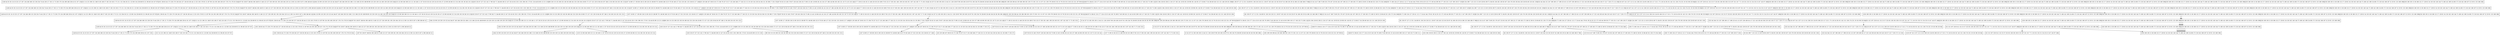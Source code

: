 digraph arbol{
  node [shape=record]
"[149 44 50 101 24 10 225 127 207 134 246 168 132 226 254 74 44 228 117 191 21 73 230 170 134 189 248 228 41 61 107 135]" [label="[149 44 50 101 24 10 225 127 207 134 246 168 132 226 254 74 44 228 117 191 21 73 230 170 134 189 248 228 41 61 107 135]"]
"[212 14 125 196 151 246 9 105 160 37 182 210 182 3 75 211 152 204 26 211 123 80 154 226 68 93 211 96 49 216 107 87]" [label="[212 14 125 196 151 246 9 105 160 37 182 210 182 3 75 211 152 204 26 211 123 80 154 226 68 93 211 96 49 216 107 87]"]
"[149 44 50 101 24 10 225 127 207 134 246 168 132 226 254 74 44 228 117 191 21 73 230 170 134 189 248 228 41 61 107 135][212 14 125 196 151 246 9 105 160 37 182 210 182 3 75 211 152 204 26 211 123 80 154 226 68 93 211 96 49 216 107 87]" [label="[149 44 50 101 24 10 225 127 207 134 246 168 132 226 254 74 44 228 117 191 21 73 230 170 134 189 248 228 41 61 107 135][212 14 125 196 151 246 9 105 160 37 182 210 182 3 75 211 152 204 26 211 123 80 154 226 68 93 211 96 49 216 107 87]"]
"[149 44 50 101 24 10 225 127 207 134 246 168 132 226 254 74 44 228 117 191 21 73 230 170 134 189 248 228 41 61 107 135][212 14 125 196 151 246 9 105 160 37 182 210 182 3 75 211 152 204 26 211 123 80 154 226 68 93 211 96 49 216 107 87]"->"[149 44 50 101 24 10 225 127 207 134 246 168 132 226 254 74 44 228 117 191 21 73 230 170 134 189 248 228 41 61 107 135]"
"[149 44 50 101 24 10 225 127 207 134 246 168 132 226 254 74 44 228 117 191 21 73 230 170 134 189 248 228 41 61 107 135][212 14 125 196 151 246 9 105 160 37 182 210 182 3 75 211 152 204 26 211 123 80 154 226 68 93 211 96 49 216 107 87]"->"[212 14 125 196 151 246 9 105 160 37 182 210 182 3 75 211 152 204 26 211 123 80 154 226 68 93 211 96 49 216 107 87]"
"[191 236 65 44 172 226 170 158 245 227 156 36 185 44 12 225 103 176 92 15 187 90 124 195 160 239 247 176 174 178 20 254]" [label="[191 236 65 44 172 226 170 158 245 227 156 36 185 44 12 225 103 176 92 15 187 90 124 195 160 239 247 176 174 178 20 254]"]
"[197 93 158 87 246 84 106 146 91 0 148 122 227 250 109 181 195 226 164 120 14 12 80 114 193 9 167 4 196 248 46 51]" [label="[197 93 158 87 246 84 106 146 91 0 148 122 227 250 109 181 195 226 164 120 14 12 80 114 193 9 167 4 196 248 46 51]"]
"[191 236 65 44 172 226 170 158 245 227 156 36 185 44 12 225 103 176 92 15 187 90 124 195 160 239 247 176 174 178 20 254][197 93 158 87 246 84 106 146 91 0 148 122 227 250 109 181 195 226 164 120 14 12 80 114 193 9 167 4 196 248 46 51]" [label="[191 236 65 44 172 226 170 158 245 227 156 36 185 44 12 225 103 176 92 15 187 90 124 195 160 239 247 176 174 178 20 254][197 93 158 87 246 84 106 146 91 0 148 122 227 250 109 181 195 226 164 120 14 12 80 114 193 9 167 4 196 248 46 51]"]
"[191 236 65 44 172 226 170 158 245 227 156 36 185 44 12 225 103 176 92 15 187 90 124 195 160 239 247 176 174 178 20 254][197 93 158 87 246 84 106 146 91 0 148 122 227 250 109 181 195 226 164 120 14 12 80 114 193 9 167 4 196 248 46 51]"->"[191 236 65 44 172 226 170 158 245 227 156 36 185 44 12 225 103 176 92 15 187 90 124 195 160 239 247 176 174 178 20 254]"
"[191 236 65 44 172 226 170 158 245 227 156 36 185 44 12 225 103 176 92 15 187 90 124 195 160 239 247 176 174 178 20 254][197 93 158 87 246 84 106 146 91 0 148 122 227 250 109 181 195 226 164 120 14 12 80 114 193 9 167 4 196 248 46 51]"->"[197 93 158 87 246 84 106 146 91 0 148 122 227 250 109 181 195 226 164 120 14 12 80 114 193 9 167 4 196 248 46 51]"
"[149 44 50 101 24 10 225 127 207 134 246 168 132 226 254 74 44 228 117 191 21 73 230 170 134 189 248 228 41 61 107 135][212 14 125 196 151 246 9 105 160 37 182 210 182 3 75 211 152 204 26 211 123 80 154 226 68 93 211 96 49 216 107 87][191 236 65 44 172 226 170 158 245 227 156 36 185 44 12 225 103 176 92 15 187 90 124 195 160 239 247 176 174 178 20 254][197 93 158 87 246 84 106 146 91 0 148 122 227 250 109 181 195 226 164 120 14 12 80 114 193 9 167 4 196 248 46 51]" [label="[149 44 50 101 24 10 225 127 207 134 246 168 132 226 254 74 44 228 117 191 21 73 230 170 134 189 248 228 41 61 107 135][212 14 125 196 151 246 9 105 160 37 182 210 182 3 75 211 152 204 26 211 123 80 154 226 68 93 211 96 49 216 107 87][191 236 65 44 172 226 170 158 245 227 156 36 185 44 12 225 103 176 92 15 187 90 124 195 160 239 247 176 174 178 20 254][197 93 158 87 246 84 106 146 91 0 148 122 227 250 109 181 195 226 164 120 14 12 80 114 193 9 167 4 196 248 46 51]"]
"[149 44 50 101 24 10 225 127 207 134 246 168 132 226 254 74 44 228 117 191 21 73 230 170 134 189 248 228 41 61 107 135][212 14 125 196 151 246 9 105 160 37 182 210 182 3 75 211 152 204 26 211 123 80 154 226 68 93 211 96 49 216 107 87][191 236 65 44 172 226 170 158 245 227 156 36 185 44 12 225 103 176 92 15 187 90 124 195 160 239 247 176 174 178 20 254][197 93 158 87 246 84 106 146 91 0 148 122 227 250 109 181 195 226 164 120 14 12 80 114 193 9 167 4 196 248 46 51]"->"[149 44 50 101 24 10 225 127 207 134 246 168 132 226 254 74 44 228 117 191 21 73 230 170 134 189 248 228 41 61 107 135][212 14 125 196 151 246 9 105 160 37 182 210 182 3 75 211 152 204 26 211 123 80 154 226 68 93 211 96 49 216 107 87]"
"[149 44 50 101 24 10 225 127 207 134 246 168 132 226 254 74 44 228 117 191 21 73 230 170 134 189 248 228 41 61 107 135][212 14 125 196 151 246 9 105 160 37 182 210 182 3 75 211 152 204 26 211 123 80 154 226 68 93 211 96 49 216 107 87][191 236 65 44 172 226 170 158 245 227 156 36 185 44 12 225 103 176 92 15 187 90 124 195 160 239 247 176 174 178 20 254][197 93 158 87 246 84 106 146 91 0 148 122 227 250 109 181 195 226 164 120 14 12 80 114 193 9 167 4 196 248 46 51]"->"[191 236 65 44 172 226 170 158 245 227 156 36 185 44 12 225 103 176 92 15 187 90 124 195 160 239 247 176 174 178 20 254][197 93 158 87 246 84 106 146 91 0 148 122 227 250 109 181 195 226 164 120 14 12 80 114 193 9 167 4 196 248 46 51]"
"[184 153 99 118 230 119 132 44 244 87 163 246 239 253 186 2 213 166 225 93 168 99 89 133 220 159 114 160 139 228 159 254]" [label="[184 153 99 118 230 119 132 44 244 87 163 246 239 253 186 2 213 166 225 93 168 99 89 133 220 159 114 160 139 228 159 254]"]
"[133 122 80 240 180 213 111 58 146 11 237 28 20 253 43 129 214 50 191 47 123 99 163 66 212 214 185 191 36 245 18 115]" [label="[133 122 80 240 180 213 111 58 146 11 237 28 20 253 43 129 214 50 191 47 123 99 163 66 212 214 185 191 36 245 18 115]"]
"[184 153 99 118 230 119 132 44 244 87 163 246 239 253 186 2 213 166 225 93 168 99 89 133 220 159 114 160 139 228 159 254][133 122 80 240 180 213 111 58 146 11 237 28 20 253 43 129 214 50 191 47 123 99 163 66 212 214 185 191 36 245 18 115]" [label="[184 153 99 118 230 119 132 44 244 87 163 246 239 253 186 2 213 166 225 93 168 99 89 133 220 159 114 160 139 228 159 254][133 122 80 240 180 213 111 58 146 11 237 28 20 253 43 129 214 50 191 47 123 99 163 66 212 214 185 191 36 245 18 115]"]
"[184 153 99 118 230 119 132 44 244 87 163 246 239 253 186 2 213 166 225 93 168 99 89 133 220 159 114 160 139 228 159 254][133 122 80 240 180 213 111 58 146 11 237 28 20 253 43 129 214 50 191 47 123 99 163 66 212 214 185 191 36 245 18 115]"->"[184 153 99 118 230 119 132 44 244 87 163 246 239 253 186 2 213 166 225 93 168 99 89 133 220 159 114 160 139 228 159 254]"
"[184 153 99 118 230 119 132 44 244 87 163 246 239 253 186 2 213 166 225 93 168 99 89 133 220 159 114 160 139 228 159 254][133 122 80 240 180 213 111 58 146 11 237 28 20 253 43 129 214 50 191 47 123 99 163 66 212 214 185 191 36 245 18 115]"->"[133 122 80 240 180 213 111 58 146 11 237 28 20 253 43 129 214 50 191 47 123 99 163 66 212 214 185 191 36 245 18 115]"
"[103 235 67 227 222 142 17 99 243 71 244 68 100 22 147 255 45 65 235 5 201 206 191 173 61 124 44 85 89 113 25 110]" [label="[103 235 67 227 222 142 17 99 243 71 244 68 100 22 147 255 45 65 235 5 201 206 191 173 61 124 44 85 89 113 25 110]"]
"[90 250 3 8 135 200 232 163 36 168 242 253 226 104 18 68 172 157 132 128 10 64 56 197 248 12 56 100 216 102 191 221]" [label="[90 250 3 8 135 200 232 163 36 168 242 253 226 104 18 68 172 157 132 128 10 64 56 197 248 12 56 100 216 102 191 221]"]
"[103 235 67 227 222 142 17 99 243 71 244 68 100 22 147 255 45 65 235 5 201 206 191 173 61 124 44 85 89 113 25 110][90 250 3 8 135 200 232 163 36 168 242 253 226 104 18 68 172 157 132 128 10 64 56 197 248 12 56 100 216 102 191 221]" [label="[103 235 67 227 222 142 17 99 243 71 244 68 100 22 147 255 45 65 235 5 201 206 191 173 61 124 44 85 89 113 25 110][90 250 3 8 135 200 232 163 36 168 242 253 226 104 18 68 172 157 132 128 10 64 56 197 248 12 56 100 216 102 191 221]"]
"[103 235 67 227 222 142 17 99 243 71 244 68 100 22 147 255 45 65 235 5 201 206 191 173 61 124 44 85 89 113 25 110][90 250 3 8 135 200 232 163 36 168 242 253 226 104 18 68 172 157 132 128 10 64 56 197 248 12 56 100 216 102 191 221]"->"[103 235 67 227 222 142 17 99 243 71 244 68 100 22 147 255 45 65 235 5 201 206 191 173 61 124 44 85 89 113 25 110]"
"[103 235 67 227 222 142 17 99 243 71 244 68 100 22 147 255 45 65 235 5 201 206 191 173 61 124 44 85 89 113 25 110][90 250 3 8 135 200 232 163 36 168 242 253 226 104 18 68 172 157 132 128 10 64 56 197 248 12 56 100 216 102 191 221]"->"[90 250 3 8 135 200 232 163 36 168 242 253 226 104 18 68 172 157 132 128 10 64 56 197 248 12 56 100 216 102 191 221]"
"[184 153 99 118 230 119 132 44 244 87 163 246 239 253 186 2 213 166 225 93 168 99 89 133 220 159 114 160 139 228 159 254][133 122 80 240 180 213 111 58 146 11 237 28 20 253 43 129 214 50 191 47 123 99 163 66 212 214 185 191 36 245 18 115][103 235 67 227 222 142 17 99 243 71 244 68 100 22 147 255 45 65 235 5 201 206 191 173 61 124 44 85 89 113 25 110][90 250 3 8 135 200 232 163 36 168 242 253 226 104 18 68 172 157 132 128 10 64 56 197 248 12 56 100 216 102 191 221]" [label="[184 153 99 118 230 119 132 44 244 87 163 246 239 253 186 2 213 166 225 93 168 99 89 133 220 159 114 160 139 228 159 254][133 122 80 240 180 213 111 58 146 11 237 28 20 253 43 129 214 50 191 47 123 99 163 66 212 214 185 191 36 245 18 115][103 235 67 227 222 142 17 99 243 71 244 68 100 22 147 255 45 65 235 5 201 206 191 173 61 124 44 85 89 113 25 110][90 250 3 8 135 200 232 163 36 168 242 253 226 104 18 68 172 157 132 128 10 64 56 197 248 12 56 100 216 102 191 221]"]
"[184 153 99 118 230 119 132 44 244 87 163 246 239 253 186 2 213 166 225 93 168 99 89 133 220 159 114 160 139 228 159 254][133 122 80 240 180 213 111 58 146 11 237 28 20 253 43 129 214 50 191 47 123 99 163 66 212 214 185 191 36 245 18 115][103 235 67 227 222 142 17 99 243 71 244 68 100 22 147 255 45 65 235 5 201 206 191 173 61 124 44 85 89 113 25 110][90 250 3 8 135 200 232 163 36 168 242 253 226 104 18 68 172 157 132 128 10 64 56 197 248 12 56 100 216 102 191 221]"->"[184 153 99 118 230 119 132 44 244 87 163 246 239 253 186 2 213 166 225 93 168 99 89 133 220 159 114 160 139 228 159 254][133 122 80 240 180 213 111 58 146 11 237 28 20 253 43 129 214 50 191 47 123 99 163 66 212 214 185 191 36 245 18 115]"
"[184 153 99 118 230 119 132 44 244 87 163 246 239 253 186 2 213 166 225 93 168 99 89 133 220 159 114 160 139 228 159 254][133 122 80 240 180 213 111 58 146 11 237 28 20 253 43 129 214 50 191 47 123 99 163 66 212 214 185 191 36 245 18 115][103 235 67 227 222 142 17 99 243 71 244 68 100 22 147 255 45 65 235 5 201 206 191 173 61 124 44 85 89 113 25 110][90 250 3 8 135 200 232 163 36 168 242 253 226 104 18 68 172 157 132 128 10 64 56 197 248 12 56 100 216 102 191 221]"->"[103 235 67 227 222 142 17 99 243 71 244 68 100 22 147 255 45 65 235 5 201 206 191 173 61 124 44 85 89 113 25 110][90 250 3 8 135 200 232 163 36 168 242 253 226 104 18 68 172 157 132 128 10 64 56 197 248 12 56 100 216 102 191 221]"
"[149 44 50 101 24 10 225 127 207 134 246 168 132 226 254 74 44 228 117 191 21 73 230 170 134 189 248 228 41 61 107 135][212 14 125 196 151 246 9 105 160 37 182 210 182 3 75 211 152 204 26 211 123 80 154 226 68 93 211 96 49 216 107 87][191 236 65 44 172 226 170 158 245 227 156 36 185 44 12 225 103 176 92 15 187 90 124 195 160 239 247 176 174 178 20 254][197 93 158 87 246 84 106 146 91 0 148 122 227 250 109 181 195 226 164 120 14 12 80 114 193 9 167 4 196 248 46 51][184 153 99 118 230 119 132 44 244 87 163 246 239 253 186 2 213 166 225 93 168 99 89 133 220 159 114 160 139 228 159 254][133 122 80 240 180 213 111 58 146 11 237 28 20 253 43 129 214 50 191 47 123 99 163 66 212 214 185 191 36 245 18 115][103 235 67 227 222 142 17 99 243 71 244 68 100 22 147 255 45 65 235 5 201 206 191 173 61 124 44 85 89 113 25 110][90 250 3 8 135 200 232 163 36 168 242 253 226 104 18 68 172 157 132 128 10 64 56 197 248 12 56 100 216 102 191 221]" [label="[149 44 50 101 24 10 225 127 207 134 246 168 132 226 254 74 44 228 117 191 21 73 230 170 134 189 248 228 41 61 107 135][212 14 125 196 151 246 9 105 160 37 182 210 182 3 75 211 152 204 26 211 123 80 154 226 68 93 211 96 49 216 107 87][191 236 65 44 172 226 170 158 245 227 156 36 185 44 12 225 103 176 92 15 187 90 124 195 160 239 247 176 174 178 20 254][197 93 158 87 246 84 106 146 91 0 148 122 227 250 109 181 195 226 164 120 14 12 80 114 193 9 167 4 196 248 46 51][184 153 99 118 230 119 132 44 244 87 163 246 239 253 186 2 213 166 225 93 168 99 89 133 220 159 114 160 139 228 159 254][133 122 80 240 180 213 111 58 146 11 237 28 20 253 43 129 214 50 191 47 123 99 163 66 212 214 185 191 36 245 18 115][103 235 67 227 222 142 17 99 243 71 244 68 100 22 147 255 45 65 235 5 201 206 191 173 61 124 44 85 89 113 25 110][90 250 3 8 135 200 232 163 36 168 242 253 226 104 18 68 172 157 132 128 10 64 56 197 248 12 56 100 216 102 191 221]"]
"[149 44 50 101 24 10 225 127 207 134 246 168 132 226 254 74 44 228 117 191 21 73 230 170 134 189 248 228 41 61 107 135][212 14 125 196 151 246 9 105 160 37 182 210 182 3 75 211 152 204 26 211 123 80 154 226 68 93 211 96 49 216 107 87][191 236 65 44 172 226 170 158 245 227 156 36 185 44 12 225 103 176 92 15 187 90 124 195 160 239 247 176 174 178 20 254][197 93 158 87 246 84 106 146 91 0 148 122 227 250 109 181 195 226 164 120 14 12 80 114 193 9 167 4 196 248 46 51][184 153 99 118 230 119 132 44 244 87 163 246 239 253 186 2 213 166 225 93 168 99 89 133 220 159 114 160 139 228 159 254][133 122 80 240 180 213 111 58 146 11 237 28 20 253 43 129 214 50 191 47 123 99 163 66 212 214 185 191 36 245 18 115][103 235 67 227 222 142 17 99 243 71 244 68 100 22 147 255 45 65 235 5 201 206 191 173 61 124 44 85 89 113 25 110][90 250 3 8 135 200 232 163 36 168 242 253 226 104 18 68 172 157 132 128 10 64 56 197 248 12 56 100 216 102 191 221]"->"[149 44 50 101 24 10 225 127 207 134 246 168 132 226 254 74 44 228 117 191 21 73 230 170 134 189 248 228 41 61 107 135][212 14 125 196 151 246 9 105 160 37 182 210 182 3 75 211 152 204 26 211 123 80 154 226 68 93 211 96 49 216 107 87][191 236 65 44 172 226 170 158 245 227 156 36 185 44 12 225 103 176 92 15 187 90 124 195 160 239 247 176 174 178 20 254][197 93 158 87 246 84 106 146 91 0 148 122 227 250 109 181 195 226 164 120 14 12 80 114 193 9 167 4 196 248 46 51]"
"[149 44 50 101 24 10 225 127 207 134 246 168 132 226 254 74 44 228 117 191 21 73 230 170 134 189 248 228 41 61 107 135][212 14 125 196 151 246 9 105 160 37 182 210 182 3 75 211 152 204 26 211 123 80 154 226 68 93 211 96 49 216 107 87][191 236 65 44 172 226 170 158 245 227 156 36 185 44 12 225 103 176 92 15 187 90 124 195 160 239 247 176 174 178 20 254][197 93 158 87 246 84 106 146 91 0 148 122 227 250 109 181 195 226 164 120 14 12 80 114 193 9 167 4 196 248 46 51][184 153 99 118 230 119 132 44 244 87 163 246 239 253 186 2 213 166 225 93 168 99 89 133 220 159 114 160 139 228 159 254][133 122 80 240 180 213 111 58 146 11 237 28 20 253 43 129 214 50 191 47 123 99 163 66 212 214 185 191 36 245 18 115][103 235 67 227 222 142 17 99 243 71 244 68 100 22 147 255 45 65 235 5 201 206 191 173 61 124 44 85 89 113 25 110][90 250 3 8 135 200 232 163 36 168 242 253 226 104 18 68 172 157 132 128 10 64 56 197 248 12 56 100 216 102 191 221]"->"[184 153 99 118 230 119 132 44 244 87 163 246 239 253 186 2 213 166 225 93 168 99 89 133 220 159 114 160 139 228 159 254][133 122 80 240 180 213 111 58 146 11 237 28 20 253 43 129 214 50 191 47 123 99 163 66 212 214 185 191 36 245 18 115][103 235 67 227 222 142 17 99 243 71 244 68 100 22 147 255 45 65 235 5 201 206 191 173 61 124 44 85 89 113 25 110][90 250 3 8 135 200 232 163 36 168 242 253 226 104 18 68 172 157 132 128 10 64 56 197 248 12 56 100 216 102 191 221]"
"[107 16 89 117 193 80 156 31 69 150 33 106 89 70 5 46 66 248 152 9 70 58 148 127 252 219 181 133 156 65 217 140]" [label="[107 16 89 117 193 80 156 31 69 150 33 106 89 70 5 46 66 248 152 9 70 58 148 127 252 219 181 133 156 65 217 140]"]
"[20 129 248 167 38 65 50 172 194 79 237 33 27 135 240 248 177 243 221 31 19 150 154 130 34 104 151 28 198 17 235 27]" [label="[20 129 248 167 38 65 50 172 194 79 237 33 27 135 240 248 177 243 221 31 19 150 154 130 34 104 151 28 198 17 235 27]"]
"[107 16 89 117 193 80 156 31 69 150 33 106 89 70 5 46 66 248 152 9 70 58 148 127 252 219 181 133 156 65 217 140][20 129 248 167 38 65 50 172 194 79 237 33 27 135 240 248 177 243 221 31 19 150 154 130 34 104 151 28 198 17 235 27]" [label="[107 16 89 117 193 80 156 31 69 150 33 106 89 70 5 46 66 248 152 9 70 58 148 127 252 219 181 133 156 65 217 140][20 129 248 167 38 65 50 172 194 79 237 33 27 135 240 248 177 243 221 31 19 150 154 130 34 104 151 28 198 17 235 27]"]
"[107 16 89 117 193 80 156 31 69 150 33 106 89 70 5 46 66 248 152 9 70 58 148 127 252 219 181 133 156 65 217 140][20 129 248 167 38 65 50 172 194 79 237 33 27 135 240 248 177 243 221 31 19 150 154 130 34 104 151 28 198 17 235 27]"->"[107 16 89 117 193 80 156 31 69 150 33 106 89 70 5 46 66 248 152 9 70 58 148 127 252 219 181 133 156 65 217 140]"
"[107 16 89 117 193 80 156 31 69 150 33 106 89 70 5 46 66 248 152 9 70 58 148 127 252 219 181 133 156 65 217 140][20 129 248 167 38 65 50 172 194 79 237 33 27 135 240 248 177 243 221 31 19 150 154 130 34 104 151 28 198 17 235 27]"->"[20 129 248 167 38 65 50 172 194 79 237 33 27 135 240 248 177 243 221 31 19 150 154 130 34 104 151 28 198 17 235 27]"
"[187 92 62 53 140 176 87 128 243 236 253 75 98 115 40 119 88 161 45 216 137 186 143 86 193 182 221 18 73 110 116 14]" [label="[187 92 62 53 140 176 87 128 243 236 253 75 98 115 40 119 88 161 45 216 137 186 143 86 193 182 221 18 73 110 116 14]"]
"[137 71 80 53 161 63 15 148 220 28 210 189 37 83 125 57 203 181 146 1 89 216 165 30 2 187 142 182 71 75 162 231]" [label="[137 71 80 53 161 63 15 148 220 28 210 189 37 83 125 57 203 181 146 1 89 216 165 30 2 187 142 182 71 75 162 231]"]
"[187 92 62 53 140 176 87 128 243 236 253 75 98 115 40 119 88 161 45 216 137 186 143 86 193 182 221 18 73 110 116 14][137 71 80 53 161 63 15 148 220 28 210 189 37 83 125 57 203 181 146 1 89 216 165 30 2 187 142 182 71 75 162 231]" [label="[187 92 62 53 140 176 87 128 243 236 253 75 98 115 40 119 88 161 45 216 137 186 143 86 193 182 221 18 73 110 116 14][137 71 80 53 161 63 15 148 220 28 210 189 37 83 125 57 203 181 146 1 89 216 165 30 2 187 142 182 71 75 162 231]"]
"[187 92 62 53 140 176 87 128 243 236 253 75 98 115 40 119 88 161 45 216 137 186 143 86 193 182 221 18 73 110 116 14][137 71 80 53 161 63 15 148 220 28 210 189 37 83 125 57 203 181 146 1 89 216 165 30 2 187 142 182 71 75 162 231]"->"[187 92 62 53 140 176 87 128 243 236 253 75 98 115 40 119 88 161 45 216 137 186 143 86 193 182 221 18 73 110 116 14]"
"[187 92 62 53 140 176 87 128 243 236 253 75 98 115 40 119 88 161 45 216 137 186 143 86 193 182 221 18 73 110 116 14][137 71 80 53 161 63 15 148 220 28 210 189 37 83 125 57 203 181 146 1 89 216 165 30 2 187 142 182 71 75 162 231]"->"[137 71 80 53 161 63 15 148 220 28 210 189 37 83 125 57 203 181 146 1 89 216 165 30 2 187 142 182 71 75 162 231]"
"[107 16 89 117 193 80 156 31 69 150 33 106 89 70 5 46 66 248 152 9 70 58 148 127 252 219 181 133 156 65 217 140][20 129 248 167 38 65 50 172 194 79 237 33 27 135 240 248 177 243 221 31 19 150 154 130 34 104 151 28 198 17 235 27][187 92 62 53 140 176 87 128 243 236 253 75 98 115 40 119 88 161 45 216 137 186 143 86 193 182 221 18 73 110 116 14][137 71 80 53 161 63 15 148 220 28 210 189 37 83 125 57 203 181 146 1 89 216 165 30 2 187 142 182 71 75 162 231]" [label="[107 16 89 117 193 80 156 31 69 150 33 106 89 70 5 46 66 248 152 9 70 58 148 127 252 219 181 133 156 65 217 140][20 129 248 167 38 65 50 172 194 79 237 33 27 135 240 248 177 243 221 31 19 150 154 130 34 104 151 28 198 17 235 27][187 92 62 53 140 176 87 128 243 236 253 75 98 115 40 119 88 161 45 216 137 186 143 86 193 182 221 18 73 110 116 14][137 71 80 53 161 63 15 148 220 28 210 189 37 83 125 57 203 181 146 1 89 216 165 30 2 187 142 182 71 75 162 231]"]
"[107 16 89 117 193 80 156 31 69 150 33 106 89 70 5 46 66 248 152 9 70 58 148 127 252 219 181 133 156 65 217 140][20 129 248 167 38 65 50 172 194 79 237 33 27 135 240 248 177 243 221 31 19 150 154 130 34 104 151 28 198 17 235 27][187 92 62 53 140 176 87 128 243 236 253 75 98 115 40 119 88 161 45 216 137 186 143 86 193 182 221 18 73 110 116 14][137 71 80 53 161 63 15 148 220 28 210 189 37 83 125 57 203 181 146 1 89 216 165 30 2 187 142 182 71 75 162 231]"->"[107 16 89 117 193 80 156 31 69 150 33 106 89 70 5 46 66 248 152 9 70 58 148 127 252 219 181 133 156 65 217 140][20 129 248 167 38 65 50 172 194 79 237 33 27 135 240 248 177 243 221 31 19 150 154 130 34 104 151 28 198 17 235 27]"
"[107 16 89 117 193 80 156 31 69 150 33 106 89 70 5 46 66 248 152 9 70 58 148 127 252 219 181 133 156 65 217 140][20 129 248 167 38 65 50 172 194 79 237 33 27 135 240 248 177 243 221 31 19 150 154 130 34 104 151 28 198 17 235 27][187 92 62 53 140 176 87 128 243 236 253 75 98 115 40 119 88 161 45 216 137 186 143 86 193 182 221 18 73 110 116 14][137 71 80 53 161 63 15 148 220 28 210 189 37 83 125 57 203 181 146 1 89 216 165 30 2 187 142 182 71 75 162 231]"->"[187 92 62 53 140 176 87 128 243 236 253 75 98 115 40 119 88 161 45 216 137 186 143 86 193 182 221 18 73 110 116 14][137 71 80 53 161 63 15 148 220 28 210 189 37 83 125 57 203 181 146 1 89 216 165 30 2 187 142 182 71 75 162 231]"
"[5 54 237 52 183 195 203 12 44 211 128 159 87 99 159 100 210 97 91 193 234 76 236 69 218 48 104 58 181 96 196 188]" [label="[5 54 237 52 183 195 203 12 44 211 128 159 87 99 159 100 210 97 91 193 234 76 236 69 218 48 104 58 181 96 196 188]"]
"[195 109 228 206 44 159 186 198 182 129 172 201 131 111 87 131 139 179 236 82 252 23 78 235 50 15 83 222 251 197 99 81]" [label="[195 109 228 206 44 159 186 198 182 129 172 201 131 111 87 131 139 179 236 82 252 23 78 235 50 15 83 222 251 197 99 81]"]
"[5 54 237 52 183 195 203 12 44 211 128 159 87 99 159 100 210 97 91 193 234 76 236 69 218 48 104 58 181 96 196 188][195 109 228 206 44 159 186 198 182 129 172 201 131 111 87 131 139 179 236 82 252 23 78 235 50 15 83 222 251 197 99 81]" [label="[5 54 237 52 183 195 203 12 44 211 128 159 87 99 159 100 210 97 91 193 234 76 236 69 218 48 104 58 181 96 196 188][195 109 228 206 44 159 186 198 182 129 172 201 131 111 87 131 139 179 236 82 252 23 78 235 50 15 83 222 251 197 99 81]"]
"[5 54 237 52 183 195 203 12 44 211 128 159 87 99 159 100 210 97 91 193 234 76 236 69 218 48 104 58 181 96 196 188][195 109 228 206 44 159 186 198 182 129 172 201 131 111 87 131 139 179 236 82 252 23 78 235 50 15 83 222 251 197 99 81]"->"[5 54 237 52 183 195 203 12 44 211 128 159 87 99 159 100 210 97 91 193 234 76 236 69 218 48 104 58 181 96 196 188]"
"[5 54 237 52 183 195 203 12 44 211 128 159 87 99 159 100 210 97 91 193 234 76 236 69 218 48 104 58 181 96 196 188][195 109 228 206 44 159 186 198 182 129 172 201 131 111 87 131 139 179 236 82 252 23 78 235 50 15 83 222 251 197 99 81]"->"[195 109 228 206 44 159 186 198 182 129 172 201 131 111 87 131 139 179 236 82 252 23 78 235 50 15 83 222 251 197 99 81]"
"[248 87 6 194 61 210 177 124 4 35 9 143 105 76 199 37 49 109 161 23 142 43 83 209 3 63 117 163 232 75 200 11]" [label="[248 87 6 194 61 210 177 124 4 35 9 143 105 76 199 37 49 109 161 23 142 43 83 209 3 63 117 163 232 75 200 11]"]
"[235 194 150 63 238 21 216 137 165 141 18 92 65 219 98 191 145 95 127 33 68 27 34 236 49 243 152 151 148 229 26 139]" [label="[235 194 150 63 238 21 216 137 165 141 18 92 65 219 98 191 145 95 127 33 68 27 34 236 49 243 152 151 148 229 26 139]"]
"[248 87 6 194 61 210 177 124 4 35 9 143 105 76 199 37 49 109 161 23 142 43 83 209 3 63 117 163 232 75 200 11][235 194 150 63 238 21 216 137 165 141 18 92 65 219 98 191 145 95 127 33 68 27 34 236 49 243 152 151 148 229 26 139]" [label="[248 87 6 194 61 210 177 124 4 35 9 143 105 76 199 37 49 109 161 23 142 43 83 209 3 63 117 163 232 75 200 11][235 194 150 63 238 21 216 137 165 141 18 92 65 219 98 191 145 95 127 33 68 27 34 236 49 243 152 151 148 229 26 139]"]
"[248 87 6 194 61 210 177 124 4 35 9 143 105 76 199 37 49 109 161 23 142 43 83 209 3 63 117 163 232 75 200 11][235 194 150 63 238 21 216 137 165 141 18 92 65 219 98 191 145 95 127 33 68 27 34 236 49 243 152 151 148 229 26 139]"->"[248 87 6 194 61 210 177 124 4 35 9 143 105 76 199 37 49 109 161 23 142 43 83 209 3 63 117 163 232 75 200 11]"
"[248 87 6 194 61 210 177 124 4 35 9 143 105 76 199 37 49 109 161 23 142 43 83 209 3 63 117 163 232 75 200 11][235 194 150 63 238 21 216 137 165 141 18 92 65 219 98 191 145 95 127 33 68 27 34 236 49 243 152 151 148 229 26 139]"->"[235 194 150 63 238 21 216 137 165 141 18 92 65 219 98 191 145 95 127 33 68 27 34 236 49 243 152 151 148 229 26 139]"
"[5 54 237 52 183 195 203 12 44 211 128 159 87 99 159 100 210 97 91 193 234 76 236 69 218 48 104 58 181 96 196 188][195 109 228 206 44 159 186 198 182 129 172 201 131 111 87 131 139 179 236 82 252 23 78 235 50 15 83 222 251 197 99 81][248 87 6 194 61 210 177 124 4 35 9 143 105 76 199 37 49 109 161 23 142 43 83 209 3 63 117 163 232 75 200 11][235 194 150 63 238 21 216 137 165 141 18 92 65 219 98 191 145 95 127 33 68 27 34 236 49 243 152 151 148 229 26 139]" [label="[5 54 237 52 183 195 203 12 44 211 128 159 87 99 159 100 210 97 91 193 234 76 236 69 218 48 104 58 181 96 196 188][195 109 228 206 44 159 186 198 182 129 172 201 131 111 87 131 139 179 236 82 252 23 78 235 50 15 83 222 251 197 99 81][248 87 6 194 61 210 177 124 4 35 9 143 105 76 199 37 49 109 161 23 142 43 83 209 3 63 117 163 232 75 200 11][235 194 150 63 238 21 216 137 165 141 18 92 65 219 98 191 145 95 127 33 68 27 34 236 49 243 152 151 148 229 26 139]"]
"[5 54 237 52 183 195 203 12 44 211 128 159 87 99 159 100 210 97 91 193 234 76 236 69 218 48 104 58 181 96 196 188][195 109 228 206 44 159 186 198 182 129 172 201 131 111 87 131 139 179 236 82 252 23 78 235 50 15 83 222 251 197 99 81][248 87 6 194 61 210 177 124 4 35 9 143 105 76 199 37 49 109 161 23 142 43 83 209 3 63 117 163 232 75 200 11][235 194 150 63 238 21 216 137 165 141 18 92 65 219 98 191 145 95 127 33 68 27 34 236 49 243 152 151 148 229 26 139]"->"[5 54 237 52 183 195 203 12 44 211 128 159 87 99 159 100 210 97 91 193 234 76 236 69 218 48 104 58 181 96 196 188][195 109 228 206 44 159 186 198 182 129 172 201 131 111 87 131 139 179 236 82 252 23 78 235 50 15 83 222 251 197 99 81]"
"[5 54 237 52 183 195 203 12 44 211 128 159 87 99 159 100 210 97 91 193 234 76 236 69 218 48 104 58 181 96 196 188][195 109 228 206 44 159 186 198 182 129 172 201 131 111 87 131 139 179 236 82 252 23 78 235 50 15 83 222 251 197 99 81][248 87 6 194 61 210 177 124 4 35 9 143 105 76 199 37 49 109 161 23 142 43 83 209 3 63 117 163 232 75 200 11][235 194 150 63 238 21 216 137 165 141 18 92 65 219 98 191 145 95 127 33 68 27 34 236 49 243 152 151 148 229 26 139]"->"[248 87 6 194 61 210 177 124 4 35 9 143 105 76 199 37 49 109 161 23 142 43 83 209 3 63 117 163 232 75 200 11][235 194 150 63 238 21 216 137 165 141 18 92 65 219 98 191 145 95 127 33 68 27 34 236 49 243 152 151 148 229 26 139]"
"[107 16 89 117 193 80 156 31 69 150 33 106 89 70 5 46 66 248 152 9 70 58 148 127 252 219 181 133 156 65 217 140][20 129 248 167 38 65 50 172 194 79 237 33 27 135 240 248 177 243 221 31 19 150 154 130 34 104 151 28 198 17 235 27][187 92 62 53 140 176 87 128 243 236 253 75 98 115 40 119 88 161 45 216 137 186 143 86 193 182 221 18 73 110 116 14][137 71 80 53 161 63 15 148 220 28 210 189 37 83 125 57 203 181 146 1 89 216 165 30 2 187 142 182 71 75 162 231][5 54 237 52 183 195 203 12 44 211 128 159 87 99 159 100 210 97 91 193 234 76 236 69 218 48 104 58 181 96 196 188][195 109 228 206 44 159 186 198 182 129 172 201 131 111 87 131 139 179 236 82 252 23 78 235 50 15 83 222 251 197 99 81][248 87 6 194 61 210 177 124 4 35 9 143 105 76 199 37 49 109 161 23 142 43 83 209 3 63 117 163 232 75 200 11][235 194 150 63 238 21 216 137 165 141 18 92 65 219 98 191 145 95 127 33 68 27 34 236 49 243 152 151 148 229 26 139]" [label="[107 16 89 117 193 80 156 31 69 150 33 106 89 70 5 46 66 248 152 9 70 58 148 127 252 219 181 133 156 65 217 140][20 129 248 167 38 65 50 172 194 79 237 33 27 135 240 248 177 243 221 31 19 150 154 130 34 104 151 28 198 17 235 27][187 92 62 53 140 176 87 128 243 236 253 75 98 115 40 119 88 161 45 216 137 186 143 86 193 182 221 18 73 110 116 14][137 71 80 53 161 63 15 148 220 28 210 189 37 83 125 57 203 181 146 1 89 216 165 30 2 187 142 182 71 75 162 231][5 54 237 52 183 195 203 12 44 211 128 159 87 99 159 100 210 97 91 193 234 76 236 69 218 48 104 58 181 96 196 188][195 109 228 206 44 159 186 198 182 129 172 201 131 111 87 131 139 179 236 82 252 23 78 235 50 15 83 222 251 197 99 81][248 87 6 194 61 210 177 124 4 35 9 143 105 76 199 37 49 109 161 23 142 43 83 209 3 63 117 163 232 75 200 11][235 194 150 63 238 21 216 137 165 141 18 92 65 219 98 191 145 95 127 33 68 27 34 236 49 243 152 151 148 229 26 139]"]
"[107 16 89 117 193 80 156 31 69 150 33 106 89 70 5 46 66 248 152 9 70 58 148 127 252 219 181 133 156 65 217 140][20 129 248 167 38 65 50 172 194 79 237 33 27 135 240 248 177 243 221 31 19 150 154 130 34 104 151 28 198 17 235 27][187 92 62 53 140 176 87 128 243 236 253 75 98 115 40 119 88 161 45 216 137 186 143 86 193 182 221 18 73 110 116 14][137 71 80 53 161 63 15 148 220 28 210 189 37 83 125 57 203 181 146 1 89 216 165 30 2 187 142 182 71 75 162 231][5 54 237 52 183 195 203 12 44 211 128 159 87 99 159 100 210 97 91 193 234 76 236 69 218 48 104 58 181 96 196 188][195 109 228 206 44 159 186 198 182 129 172 201 131 111 87 131 139 179 236 82 252 23 78 235 50 15 83 222 251 197 99 81][248 87 6 194 61 210 177 124 4 35 9 143 105 76 199 37 49 109 161 23 142 43 83 209 3 63 117 163 232 75 200 11][235 194 150 63 238 21 216 137 165 141 18 92 65 219 98 191 145 95 127 33 68 27 34 236 49 243 152 151 148 229 26 139]"->"[107 16 89 117 193 80 156 31 69 150 33 106 89 70 5 46 66 248 152 9 70 58 148 127 252 219 181 133 156 65 217 140][20 129 248 167 38 65 50 172 194 79 237 33 27 135 240 248 177 243 221 31 19 150 154 130 34 104 151 28 198 17 235 27][187 92 62 53 140 176 87 128 243 236 253 75 98 115 40 119 88 161 45 216 137 186 143 86 193 182 221 18 73 110 116 14][137 71 80 53 161 63 15 148 220 28 210 189 37 83 125 57 203 181 146 1 89 216 165 30 2 187 142 182 71 75 162 231]"
"[107 16 89 117 193 80 156 31 69 150 33 106 89 70 5 46 66 248 152 9 70 58 148 127 252 219 181 133 156 65 217 140][20 129 248 167 38 65 50 172 194 79 237 33 27 135 240 248 177 243 221 31 19 150 154 130 34 104 151 28 198 17 235 27][187 92 62 53 140 176 87 128 243 236 253 75 98 115 40 119 88 161 45 216 137 186 143 86 193 182 221 18 73 110 116 14][137 71 80 53 161 63 15 148 220 28 210 189 37 83 125 57 203 181 146 1 89 216 165 30 2 187 142 182 71 75 162 231][5 54 237 52 183 195 203 12 44 211 128 159 87 99 159 100 210 97 91 193 234 76 236 69 218 48 104 58 181 96 196 188][195 109 228 206 44 159 186 198 182 129 172 201 131 111 87 131 139 179 236 82 252 23 78 235 50 15 83 222 251 197 99 81][248 87 6 194 61 210 177 124 4 35 9 143 105 76 199 37 49 109 161 23 142 43 83 209 3 63 117 163 232 75 200 11][235 194 150 63 238 21 216 137 165 141 18 92 65 219 98 191 145 95 127 33 68 27 34 236 49 243 152 151 148 229 26 139]"->"[5 54 237 52 183 195 203 12 44 211 128 159 87 99 159 100 210 97 91 193 234 76 236 69 218 48 104 58 181 96 196 188][195 109 228 206 44 159 186 198 182 129 172 201 131 111 87 131 139 179 236 82 252 23 78 235 50 15 83 222 251 197 99 81][248 87 6 194 61 210 177 124 4 35 9 143 105 76 199 37 49 109 161 23 142 43 83 209 3 63 117 163 232 75 200 11][235 194 150 63 238 21 216 137 165 141 18 92 65 219 98 191 145 95 127 33 68 27 34 236 49 243 152 151 148 229 26 139]"
"[149 44 50 101 24 10 225 127 207 134 246 168 132 226 254 74 44 228 117 191 21 73 230 170 134 189 248 228 41 61 107 135][212 14 125 196 151 246 9 105 160 37 182 210 182 3 75 211 152 204 26 211 123 80 154 226 68 93 211 96 49 216 107 87][191 236 65 44 172 226 170 158 245 227 156 36 185 44 12 225 103 176 92 15 187 90 124 195 160 239 247 176 174 178 20 254][197 93 158 87 246 84 106 146 91 0 148 122 227 250 109 181 195 226 164 120 14 12 80 114 193 9 167 4 196 248 46 51][184 153 99 118 230 119 132 44 244 87 163 246 239 253 186 2 213 166 225 93 168 99 89 133 220 159 114 160 139 228 159 254][133 122 80 240 180 213 111 58 146 11 237 28 20 253 43 129 214 50 191 47 123 99 163 66 212 214 185 191 36 245 18 115][103 235 67 227 222 142 17 99 243 71 244 68 100 22 147 255 45 65 235 5 201 206 191 173 61 124 44 85 89 113 25 110][90 250 3 8 135 200 232 163 36 168 242 253 226 104 18 68 172 157 132 128 10 64 56 197 248 12 56 100 216 102 191 221][107 16 89 117 193 80 156 31 69 150 33 106 89 70 5 46 66 248 152 9 70 58 148 127 252 219 181 133 156 65 217 140][20 129 248 167 38 65 50 172 194 79 237 33 27 135 240 248 177 243 221 31 19 150 154 130 34 104 151 28 198 17 235 27][187 92 62 53 140 176 87 128 243 236 253 75 98 115 40 119 88 161 45 216 137 186 143 86 193 182 221 18 73 110 116 14][137 71 80 53 161 63 15 148 220 28 210 189 37 83 125 57 203 181 146 1 89 216 165 30 2 187 142 182 71 75 162 231][5 54 237 52 183 195 203 12 44 211 128 159 87 99 159 100 210 97 91 193 234 76 236 69 218 48 104 58 181 96 196 188][195 109 228 206 44 159 186 198 182 129 172 201 131 111 87 131 139 179 236 82 252 23 78 235 50 15 83 222 251 197 99 81][248 87 6 194 61 210 177 124 4 35 9 143 105 76 199 37 49 109 161 23 142 43 83 209 3 63 117 163 232 75 200 11][235 194 150 63 238 21 216 137 165 141 18 92 65 219 98 191 145 95 127 33 68 27 34 236 49 243 152 151 148 229 26 139]" [label="[149 44 50 101 24 10 225 127 207 134 246 168 132 226 254 74 44 228 117 191 21 73 230 170 134 189 248 228 41 61 107 135][212 14 125 196 151 246 9 105 160 37 182 210 182 3 75 211 152 204 26 211 123 80 154 226 68 93 211 96 49 216 107 87][191 236 65 44 172 226 170 158 245 227 156 36 185 44 12 225 103 176 92 15 187 90 124 195 160 239 247 176 174 178 20 254][197 93 158 87 246 84 106 146 91 0 148 122 227 250 109 181 195 226 164 120 14 12 80 114 193 9 167 4 196 248 46 51][184 153 99 118 230 119 132 44 244 87 163 246 239 253 186 2 213 166 225 93 168 99 89 133 220 159 114 160 139 228 159 254][133 122 80 240 180 213 111 58 146 11 237 28 20 253 43 129 214 50 191 47 123 99 163 66 212 214 185 191 36 245 18 115][103 235 67 227 222 142 17 99 243 71 244 68 100 22 147 255 45 65 235 5 201 206 191 173 61 124 44 85 89 113 25 110][90 250 3 8 135 200 232 163 36 168 242 253 226 104 18 68 172 157 132 128 10 64 56 197 248 12 56 100 216 102 191 221][107 16 89 117 193 80 156 31 69 150 33 106 89 70 5 46 66 248 152 9 70 58 148 127 252 219 181 133 156 65 217 140][20 129 248 167 38 65 50 172 194 79 237 33 27 135 240 248 177 243 221 31 19 150 154 130 34 104 151 28 198 17 235 27][187 92 62 53 140 176 87 128 243 236 253 75 98 115 40 119 88 161 45 216 137 186 143 86 193 182 221 18 73 110 116 14][137 71 80 53 161 63 15 148 220 28 210 189 37 83 125 57 203 181 146 1 89 216 165 30 2 187 142 182 71 75 162 231][5 54 237 52 183 195 203 12 44 211 128 159 87 99 159 100 210 97 91 193 234 76 236 69 218 48 104 58 181 96 196 188][195 109 228 206 44 159 186 198 182 129 172 201 131 111 87 131 139 179 236 82 252 23 78 235 50 15 83 222 251 197 99 81][248 87 6 194 61 210 177 124 4 35 9 143 105 76 199 37 49 109 161 23 142 43 83 209 3 63 117 163 232 75 200 11][235 194 150 63 238 21 216 137 165 141 18 92 65 219 98 191 145 95 127 33 68 27 34 236 49 243 152 151 148 229 26 139]"]
"[149 44 50 101 24 10 225 127 207 134 246 168 132 226 254 74 44 228 117 191 21 73 230 170 134 189 248 228 41 61 107 135][212 14 125 196 151 246 9 105 160 37 182 210 182 3 75 211 152 204 26 211 123 80 154 226 68 93 211 96 49 216 107 87][191 236 65 44 172 226 170 158 245 227 156 36 185 44 12 225 103 176 92 15 187 90 124 195 160 239 247 176 174 178 20 254][197 93 158 87 246 84 106 146 91 0 148 122 227 250 109 181 195 226 164 120 14 12 80 114 193 9 167 4 196 248 46 51][184 153 99 118 230 119 132 44 244 87 163 246 239 253 186 2 213 166 225 93 168 99 89 133 220 159 114 160 139 228 159 254][133 122 80 240 180 213 111 58 146 11 237 28 20 253 43 129 214 50 191 47 123 99 163 66 212 214 185 191 36 245 18 115][103 235 67 227 222 142 17 99 243 71 244 68 100 22 147 255 45 65 235 5 201 206 191 173 61 124 44 85 89 113 25 110][90 250 3 8 135 200 232 163 36 168 242 253 226 104 18 68 172 157 132 128 10 64 56 197 248 12 56 100 216 102 191 221][107 16 89 117 193 80 156 31 69 150 33 106 89 70 5 46 66 248 152 9 70 58 148 127 252 219 181 133 156 65 217 140][20 129 248 167 38 65 50 172 194 79 237 33 27 135 240 248 177 243 221 31 19 150 154 130 34 104 151 28 198 17 235 27][187 92 62 53 140 176 87 128 243 236 253 75 98 115 40 119 88 161 45 216 137 186 143 86 193 182 221 18 73 110 116 14][137 71 80 53 161 63 15 148 220 28 210 189 37 83 125 57 203 181 146 1 89 216 165 30 2 187 142 182 71 75 162 231][5 54 237 52 183 195 203 12 44 211 128 159 87 99 159 100 210 97 91 193 234 76 236 69 218 48 104 58 181 96 196 188][195 109 228 206 44 159 186 198 182 129 172 201 131 111 87 131 139 179 236 82 252 23 78 235 50 15 83 222 251 197 99 81][248 87 6 194 61 210 177 124 4 35 9 143 105 76 199 37 49 109 161 23 142 43 83 209 3 63 117 163 232 75 200 11][235 194 150 63 238 21 216 137 165 141 18 92 65 219 98 191 145 95 127 33 68 27 34 236 49 243 152 151 148 229 26 139]"->"[149 44 50 101 24 10 225 127 207 134 246 168 132 226 254 74 44 228 117 191 21 73 230 170 134 189 248 228 41 61 107 135][212 14 125 196 151 246 9 105 160 37 182 210 182 3 75 211 152 204 26 211 123 80 154 226 68 93 211 96 49 216 107 87][191 236 65 44 172 226 170 158 245 227 156 36 185 44 12 225 103 176 92 15 187 90 124 195 160 239 247 176 174 178 20 254][197 93 158 87 246 84 106 146 91 0 148 122 227 250 109 181 195 226 164 120 14 12 80 114 193 9 167 4 196 248 46 51][184 153 99 118 230 119 132 44 244 87 163 246 239 253 186 2 213 166 225 93 168 99 89 133 220 159 114 160 139 228 159 254][133 122 80 240 180 213 111 58 146 11 237 28 20 253 43 129 214 50 191 47 123 99 163 66 212 214 185 191 36 245 18 115][103 235 67 227 222 142 17 99 243 71 244 68 100 22 147 255 45 65 235 5 201 206 191 173 61 124 44 85 89 113 25 110][90 250 3 8 135 200 232 163 36 168 242 253 226 104 18 68 172 157 132 128 10 64 56 197 248 12 56 100 216 102 191 221]"
"[149 44 50 101 24 10 225 127 207 134 246 168 132 226 254 74 44 228 117 191 21 73 230 170 134 189 248 228 41 61 107 135][212 14 125 196 151 246 9 105 160 37 182 210 182 3 75 211 152 204 26 211 123 80 154 226 68 93 211 96 49 216 107 87][191 236 65 44 172 226 170 158 245 227 156 36 185 44 12 225 103 176 92 15 187 90 124 195 160 239 247 176 174 178 20 254][197 93 158 87 246 84 106 146 91 0 148 122 227 250 109 181 195 226 164 120 14 12 80 114 193 9 167 4 196 248 46 51][184 153 99 118 230 119 132 44 244 87 163 246 239 253 186 2 213 166 225 93 168 99 89 133 220 159 114 160 139 228 159 254][133 122 80 240 180 213 111 58 146 11 237 28 20 253 43 129 214 50 191 47 123 99 163 66 212 214 185 191 36 245 18 115][103 235 67 227 222 142 17 99 243 71 244 68 100 22 147 255 45 65 235 5 201 206 191 173 61 124 44 85 89 113 25 110][90 250 3 8 135 200 232 163 36 168 242 253 226 104 18 68 172 157 132 128 10 64 56 197 248 12 56 100 216 102 191 221][107 16 89 117 193 80 156 31 69 150 33 106 89 70 5 46 66 248 152 9 70 58 148 127 252 219 181 133 156 65 217 140][20 129 248 167 38 65 50 172 194 79 237 33 27 135 240 248 177 243 221 31 19 150 154 130 34 104 151 28 198 17 235 27][187 92 62 53 140 176 87 128 243 236 253 75 98 115 40 119 88 161 45 216 137 186 143 86 193 182 221 18 73 110 116 14][137 71 80 53 161 63 15 148 220 28 210 189 37 83 125 57 203 181 146 1 89 216 165 30 2 187 142 182 71 75 162 231][5 54 237 52 183 195 203 12 44 211 128 159 87 99 159 100 210 97 91 193 234 76 236 69 218 48 104 58 181 96 196 188][195 109 228 206 44 159 186 198 182 129 172 201 131 111 87 131 139 179 236 82 252 23 78 235 50 15 83 222 251 197 99 81][248 87 6 194 61 210 177 124 4 35 9 143 105 76 199 37 49 109 161 23 142 43 83 209 3 63 117 163 232 75 200 11][235 194 150 63 238 21 216 137 165 141 18 92 65 219 98 191 145 95 127 33 68 27 34 236 49 243 152 151 148 229 26 139]"->"[107 16 89 117 193 80 156 31 69 150 33 106 89 70 5 46 66 248 152 9 70 58 148 127 252 219 181 133 156 65 217 140][20 129 248 167 38 65 50 172 194 79 237 33 27 135 240 248 177 243 221 31 19 150 154 130 34 104 151 28 198 17 235 27][187 92 62 53 140 176 87 128 243 236 253 75 98 115 40 119 88 161 45 216 137 186 143 86 193 182 221 18 73 110 116 14][137 71 80 53 161 63 15 148 220 28 210 189 37 83 125 57 203 181 146 1 89 216 165 30 2 187 142 182 71 75 162 231][5 54 237 52 183 195 203 12 44 211 128 159 87 99 159 100 210 97 91 193 234 76 236 69 218 48 104 58 181 96 196 188][195 109 228 206 44 159 186 198 182 129 172 201 131 111 87 131 139 179 236 82 252 23 78 235 50 15 83 222 251 197 99 81][248 87 6 194 61 210 177 124 4 35 9 143 105 76 199 37 49 109 161 23 142 43 83 209 3 63 117 163 232 75 200 11][235 194 150 63 238 21 216 137 165 141 18 92 65 219 98 191 145 95 127 33 68 27 34 236 49 243 152 151 148 229 26 139]"
"[61 205 97 127 12 251 154 80 91 136 216 218 211 130 87 103 243 132 58 233 67 45 166 105 29 24 186 153 248 186 57 96]" [label="[61 205 97 127 12 251 154 80 91 136 216 218 211 130 87 103 243 132 58 233 67 45 166 105 29 24 186 153 248 186 57 96]"]
"[123 34 14 47 180 73 69 235 176 167 223 65 242 197 190 221 37 100 183 172 249 32 36 91 32 66 48 252 126 173 254 240]" [label="[123 34 14 47 180 73 69 235 176 167 223 65 242 197 190 221 37 100 183 172 249 32 36 91 32 66 48 252 126 173 254 240]"]
"[61 205 97 127 12 251 154 80 91 136 216 218 211 130 87 103 243 132 58 233 67 45 166 105 29 24 186 153 248 186 57 96][123 34 14 47 180 73 69 235 176 167 223 65 242 197 190 221 37 100 183 172 249 32 36 91 32 66 48 252 126 173 254 240]" [label="[61 205 97 127 12 251 154 80 91 136 216 218 211 130 87 103 243 132 58 233 67 45 166 105 29 24 186 153 248 186 57 96][123 34 14 47 180 73 69 235 176 167 223 65 242 197 190 221 37 100 183 172 249 32 36 91 32 66 48 252 126 173 254 240]"]
"[61 205 97 127 12 251 154 80 91 136 216 218 211 130 87 103 243 132 58 233 67 45 166 105 29 24 186 153 248 186 57 96][123 34 14 47 180 73 69 235 176 167 223 65 242 197 190 221 37 100 183 172 249 32 36 91 32 66 48 252 126 173 254 240]"->"[61 205 97 127 12 251 154 80 91 136 216 218 211 130 87 103 243 132 58 233 67 45 166 105 29 24 186 153 248 186 57 96]"
"[61 205 97 127 12 251 154 80 91 136 216 218 211 130 87 103 243 132 58 233 67 45 166 105 29 24 186 153 248 186 57 96][123 34 14 47 180 73 69 235 176 167 223 65 242 197 190 221 37 100 183 172 249 32 36 91 32 66 48 252 126 173 254 240]"->"[123 34 14 47 180 73 69 235 176 167 223 65 242 197 190 221 37 100 183 172 249 32 36 91 32 66 48 252 126 173 254 240]"
"[205 72 160 134 127 220 41 112 17 24 44 144 176 61 39 24 20 122 172 163 44 200 38 177 103 231 3 147 190 159 37 102]" [label="[205 72 160 134 127 220 41 112 17 24 44 144 176 61 39 24 20 122 172 163 44 200 38 177 103 231 3 147 190 159 37 102]"]
"[9 224 199 7 123 132 13 18 9 229 61 89 75 104 95 136 182 139 59 167 126 176 193 192 84 128 218 83 49 118 161 150]" [label="[9 224 199 7 123 132 13 18 9 229 61 89 75 104 95 136 182 139 59 167 126 176 193 192 84 128 218 83 49 118 161 150]"]
"[205 72 160 134 127 220 41 112 17 24 44 144 176 61 39 24 20 122 172 163 44 200 38 177 103 231 3 147 190 159 37 102][9 224 199 7 123 132 13 18 9 229 61 89 75 104 95 136 182 139 59 167 126 176 193 192 84 128 218 83 49 118 161 150]" [label="[205 72 160 134 127 220 41 112 17 24 44 144 176 61 39 24 20 122 172 163 44 200 38 177 103 231 3 147 190 159 37 102][9 224 199 7 123 132 13 18 9 229 61 89 75 104 95 136 182 139 59 167 126 176 193 192 84 128 218 83 49 118 161 150]"]
"[205 72 160 134 127 220 41 112 17 24 44 144 176 61 39 24 20 122 172 163 44 200 38 177 103 231 3 147 190 159 37 102][9 224 199 7 123 132 13 18 9 229 61 89 75 104 95 136 182 139 59 167 126 176 193 192 84 128 218 83 49 118 161 150]"->"[205 72 160 134 127 220 41 112 17 24 44 144 176 61 39 24 20 122 172 163 44 200 38 177 103 231 3 147 190 159 37 102]"
"[205 72 160 134 127 220 41 112 17 24 44 144 176 61 39 24 20 122 172 163 44 200 38 177 103 231 3 147 190 159 37 102][9 224 199 7 123 132 13 18 9 229 61 89 75 104 95 136 182 139 59 167 126 176 193 192 84 128 218 83 49 118 161 150]"->"[9 224 199 7 123 132 13 18 9 229 61 89 75 104 95 136 182 139 59 167 126 176 193 192 84 128 218 83 49 118 161 150]"
"[61 205 97 127 12 251 154 80 91 136 216 218 211 130 87 103 243 132 58 233 67 45 166 105 29 24 186 153 248 186 57 96][123 34 14 47 180 73 69 235 176 167 223 65 242 197 190 221 37 100 183 172 249 32 36 91 32 66 48 252 126 173 254 240][205 72 160 134 127 220 41 112 17 24 44 144 176 61 39 24 20 122 172 163 44 200 38 177 103 231 3 147 190 159 37 102][9 224 199 7 123 132 13 18 9 229 61 89 75 104 95 136 182 139 59 167 126 176 193 192 84 128 218 83 49 118 161 150]" [label="[61 205 97 127 12 251 154 80 91 136 216 218 211 130 87 103 243 132 58 233 67 45 166 105 29 24 186 153 248 186 57 96][123 34 14 47 180 73 69 235 176 167 223 65 242 197 190 221 37 100 183 172 249 32 36 91 32 66 48 252 126 173 254 240][205 72 160 134 127 220 41 112 17 24 44 144 176 61 39 24 20 122 172 163 44 200 38 177 103 231 3 147 190 159 37 102][9 224 199 7 123 132 13 18 9 229 61 89 75 104 95 136 182 139 59 167 126 176 193 192 84 128 218 83 49 118 161 150]"]
"[61 205 97 127 12 251 154 80 91 136 216 218 211 130 87 103 243 132 58 233 67 45 166 105 29 24 186 153 248 186 57 96][123 34 14 47 180 73 69 235 176 167 223 65 242 197 190 221 37 100 183 172 249 32 36 91 32 66 48 252 126 173 254 240][205 72 160 134 127 220 41 112 17 24 44 144 176 61 39 24 20 122 172 163 44 200 38 177 103 231 3 147 190 159 37 102][9 224 199 7 123 132 13 18 9 229 61 89 75 104 95 136 182 139 59 167 126 176 193 192 84 128 218 83 49 118 161 150]"->"[61 205 97 127 12 251 154 80 91 136 216 218 211 130 87 103 243 132 58 233 67 45 166 105 29 24 186 153 248 186 57 96][123 34 14 47 180 73 69 235 176 167 223 65 242 197 190 221 37 100 183 172 249 32 36 91 32 66 48 252 126 173 254 240]"
"[61 205 97 127 12 251 154 80 91 136 216 218 211 130 87 103 243 132 58 233 67 45 166 105 29 24 186 153 248 186 57 96][123 34 14 47 180 73 69 235 176 167 223 65 242 197 190 221 37 100 183 172 249 32 36 91 32 66 48 252 126 173 254 240][205 72 160 134 127 220 41 112 17 24 44 144 176 61 39 24 20 122 172 163 44 200 38 177 103 231 3 147 190 159 37 102][9 224 199 7 123 132 13 18 9 229 61 89 75 104 95 136 182 139 59 167 126 176 193 192 84 128 218 83 49 118 161 150]"->"[205 72 160 134 127 220 41 112 17 24 44 144 176 61 39 24 20 122 172 163 44 200 38 177 103 231 3 147 190 159 37 102][9 224 199 7 123 132 13 18 9 229 61 89 75 104 95 136 182 139 59 167 126 176 193 192 84 128 218 83 49 118 161 150]"
"[252 44 244 131 247 196 160 117 198 223 45 113 207 239 169 34 117 222 143 203 40 194 219 143 150 37 122 7 220 172 112 20]" [label="[252 44 244 131 247 196 160 117 198 223 45 113 207 239 169 34 117 222 143 203 40 194 219 143 150 37 122 7 220 172 112 20]"]
"[118 167 24 5 237 113 12 41 238 210 124 93 106 223 117 213 1 75 118 24 201 81 142 151 136 174 231 19 101 96 233 84]" [label="[118 167 24 5 237 113 12 41 238 210 124 93 106 223 117 213 1 75 118 24 201 81 142 151 136 174 231 19 101 96 233 84]"]
"[252 44 244 131 247 196 160 117 198 223 45 113 207 239 169 34 117 222 143 203 40 194 219 143 150 37 122 7 220 172 112 20][118 167 24 5 237 113 12 41 238 210 124 93 106 223 117 213 1 75 118 24 201 81 142 151 136 174 231 19 101 96 233 84]" [label="[252 44 244 131 247 196 160 117 198 223 45 113 207 239 169 34 117 222 143 203 40 194 219 143 150 37 122 7 220 172 112 20][118 167 24 5 237 113 12 41 238 210 124 93 106 223 117 213 1 75 118 24 201 81 142 151 136 174 231 19 101 96 233 84]"]
"[252 44 244 131 247 196 160 117 198 223 45 113 207 239 169 34 117 222 143 203 40 194 219 143 150 37 122 7 220 172 112 20][118 167 24 5 237 113 12 41 238 210 124 93 106 223 117 213 1 75 118 24 201 81 142 151 136 174 231 19 101 96 233 84]"->"[252 44 244 131 247 196 160 117 198 223 45 113 207 239 169 34 117 222 143 203 40 194 219 143 150 37 122 7 220 172 112 20]"
"[252 44 244 131 247 196 160 117 198 223 45 113 207 239 169 34 117 222 143 203 40 194 219 143 150 37 122 7 220 172 112 20][118 167 24 5 237 113 12 41 238 210 124 93 106 223 117 213 1 75 118 24 201 81 142 151 136 174 231 19 101 96 233 84]"->"[118 167 24 5 237 113 12 41 238 210 124 93 106 223 117 213 1 75 118 24 201 81 142 151 136 174 231 19 101 96 233 84]"
"[55 152 197 220 8 41 152 23 37 232 65 138 192 205 0 33 197 251 16 7 71 110 251 252 31 214 251 6 147 145 97 166]" [label="[55 152 197 220 8 41 152 23 37 232 65 138 192 205 0 33 197 251 16 7 71 110 251 252 31 214 251 6 147 145 97 166]"]
"[250 180 193 15 58 186 152 27 128 81 54 150 162 140 144 75 168 142 189 214 88 172 218 242 168 187 52 20 91 133 168 196]" [label="[250 180 193 15 58 186 152 27 128 81 54 150 162 140 144 75 168 142 189 214 88 172 218 242 168 187 52 20 91 133 168 196]"]
"[55 152 197 220 8 41 152 23 37 232 65 138 192 205 0 33 197 251 16 7 71 110 251 252 31 214 251 6 147 145 97 166][250 180 193 15 58 186 152 27 128 81 54 150 162 140 144 75 168 142 189 214 88 172 218 242 168 187 52 20 91 133 168 196]" [label="[55 152 197 220 8 41 152 23 37 232 65 138 192 205 0 33 197 251 16 7 71 110 251 252 31 214 251 6 147 145 97 166][250 180 193 15 58 186 152 27 128 81 54 150 162 140 144 75 168 142 189 214 88 172 218 242 168 187 52 20 91 133 168 196]"]
"[55 152 197 220 8 41 152 23 37 232 65 138 192 205 0 33 197 251 16 7 71 110 251 252 31 214 251 6 147 145 97 166][250 180 193 15 58 186 152 27 128 81 54 150 162 140 144 75 168 142 189 214 88 172 218 242 168 187 52 20 91 133 168 196]"->"[55 152 197 220 8 41 152 23 37 232 65 138 192 205 0 33 197 251 16 7 71 110 251 252 31 214 251 6 147 145 97 166]"
"[55 152 197 220 8 41 152 23 37 232 65 138 192 205 0 33 197 251 16 7 71 110 251 252 31 214 251 6 147 145 97 166][250 180 193 15 58 186 152 27 128 81 54 150 162 140 144 75 168 142 189 214 88 172 218 242 168 187 52 20 91 133 168 196]"->"[250 180 193 15 58 186 152 27 128 81 54 150 162 140 144 75 168 142 189 214 88 172 218 242 168 187 52 20 91 133 168 196]"
"[252 44 244 131 247 196 160 117 198 223 45 113 207 239 169 34 117 222 143 203 40 194 219 143 150 37 122 7 220 172 112 20][118 167 24 5 237 113 12 41 238 210 124 93 106 223 117 213 1 75 118 24 201 81 142 151 136 174 231 19 101 96 233 84][55 152 197 220 8 41 152 23 37 232 65 138 192 205 0 33 197 251 16 7 71 110 251 252 31 214 251 6 147 145 97 166][250 180 193 15 58 186 152 27 128 81 54 150 162 140 144 75 168 142 189 214 88 172 218 242 168 187 52 20 91 133 168 196]" [label="[252 44 244 131 247 196 160 117 198 223 45 113 207 239 169 34 117 222 143 203 40 194 219 143 150 37 122 7 220 172 112 20][118 167 24 5 237 113 12 41 238 210 124 93 106 223 117 213 1 75 118 24 201 81 142 151 136 174 231 19 101 96 233 84][55 152 197 220 8 41 152 23 37 232 65 138 192 205 0 33 197 251 16 7 71 110 251 252 31 214 251 6 147 145 97 166][250 180 193 15 58 186 152 27 128 81 54 150 162 140 144 75 168 142 189 214 88 172 218 242 168 187 52 20 91 133 168 196]"]
"[252 44 244 131 247 196 160 117 198 223 45 113 207 239 169 34 117 222 143 203 40 194 219 143 150 37 122 7 220 172 112 20][118 167 24 5 237 113 12 41 238 210 124 93 106 223 117 213 1 75 118 24 201 81 142 151 136 174 231 19 101 96 233 84][55 152 197 220 8 41 152 23 37 232 65 138 192 205 0 33 197 251 16 7 71 110 251 252 31 214 251 6 147 145 97 166][250 180 193 15 58 186 152 27 128 81 54 150 162 140 144 75 168 142 189 214 88 172 218 242 168 187 52 20 91 133 168 196]"->"[252 44 244 131 247 196 160 117 198 223 45 113 207 239 169 34 117 222 143 203 40 194 219 143 150 37 122 7 220 172 112 20][118 167 24 5 237 113 12 41 238 210 124 93 106 223 117 213 1 75 118 24 201 81 142 151 136 174 231 19 101 96 233 84]"
"[252 44 244 131 247 196 160 117 198 223 45 113 207 239 169 34 117 222 143 203 40 194 219 143 150 37 122 7 220 172 112 20][118 167 24 5 237 113 12 41 238 210 124 93 106 223 117 213 1 75 118 24 201 81 142 151 136 174 231 19 101 96 233 84][55 152 197 220 8 41 152 23 37 232 65 138 192 205 0 33 197 251 16 7 71 110 251 252 31 214 251 6 147 145 97 166][250 180 193 15 58 186 152 27 128 81 54 150 162 140 144 75 168 142 189 214 88 172 218 242 168 187 52 20 91 133 168 196]"->"[55 152 197 220 8 41 152 23 37 232 65 138 192 205 0 33 197 251 16 7 71 110 251 252 31 214 251 6 147 145 97 166][250 180 193 15 58 186 152 27 128 81 54 150 162 140 144 75 168 142 189 214 88 172 218 242 168 187 52 20 91 133 168 196]"
"[61 205 97 127 12 251 154 80 91 136 216 218 211 130 87 103 243 132 58 233 67 45 166 105 29 24 186 153 248 186 57 96][123 34 14 47 180 73 69 235 176 167 223 65 242 197 190 221 37 100 183 172 249 32 36 91 32 66 48 252 126 173 254 240][205 72 160 134 127 220 41 112 17 24 44 144 176 61 39 24 20 122 172 163 44 200 38 177 103 231 3 147 190 159 37 102][9 224 199 7 123 132 13 18 9 229 61 89 75 104 95 136 182 139 59 167 126 176 193 192 84 128 218 83 49 118 161 150][252 44 244 131 247 196 160 117 198 223 45 113 207 239 169 34 117 222 143 203 40 194 219 143 150 37 122 7 220 172 112 20][118 167 24 5 237 113 12 41 238 210 124 93 106 223 117 213 1 75 118 24 201 81 142 151 136 174 231 19 101 96 233 84][55 152 197 220 8 41 152 23 37 232 65 138 192 205 0 33 197 251 16 7 71 110 251 252 31 214 251 6 147 145 97 166][250 180 193 15 58 186 152 27 128 81 54 150 162 140 144 75 168 142 189 214 88 172 218 242 168 187 52 20 91 133 168 196]" [label="[61 205 97 127 12 251 154 80 91 136 216 218 211 130 87 103 243 132 58 233 67 45 166 105 29 24 186 153 248 186 57 96][123 34 14 47 180 73 69 235 176 167 223 65 242 197 190 221 37 100 183 172 249 32 36 91 32 66 48 252 126 173 254 240][205 72 160 134 127 220 41 112 17 24 44 144 176 61 39 24 20 122 172 163 44 200 38 177 103 231 3 147 190 159 37 102][9 224 199 7 123 132 13 18 9 229 61 89 75 104 95 136 182 139 59 167 126 176 193 192 84 128 218 83 49 118 161 150][252 44 244 131 247 196 160 117 198 223 45 113 207 239 169 34 117 222 143 203 40 194 219 143 150 37 122 7 220 172 112 20][118 167 24 5 237 113 12 41 238 210 124 93 106 223 117 213 1 75 118 24 201 81 142 151 136 174 231 19 101 96 233 84][55 152 197 220 8 41 152 23 37 232 65 138 192 205 0 33 197 251 16 7 71 110 251 252 31 214 251 6 147 145 97 166][250 180 193 15 58 186 152 27 128 81 54 150 162 140 144 75 168 142 189 214 88 172 218 242 168 187 52 20 91 133 168 196]"]
"[61 205 97 127 12 251 154 80 91 136 216 218 211 130 87 103 243 132 58 233 67 45 166 105 29 24 186 153 248 186 57 96][123 34 14 47 180 73 69 235 176 167 223 65 242 197 190 221 37 100 183 172 249 32 36 91 32 66 48 252 126 173 254 240][205 72 160 134 127 220 41 112 17 24 44 144 176 61 39 24 20 122 172 163 44 200 38 177 103 231 3 147 190 159 37 102][9 224 199 7 123 132 13 18 9 229 61 89 75 104 95 136 182 139 59 167 126 176 193 192 84 128 218 83 49 118 161 150][252 44 244 131 247 196 160 117 198 223 45 113 207 239 169 34 117 222 143 203 40 194 219 143 150 37 122 7 220 172 112 20][118 167 24 5 237 113 12 41 238 210 124 93 106 223 117 213 1 75 118 24 201 81 142 151 136 174 231 19 101 96 233 84][55 152 197 220 8 41 152 23 37 232 65 138 192 205 0 33 197 251 16 7 71 110 251 252 31 214 251 6 147 145 97 166][250 180 193 15 58 186 152 27 128 81 54 150 162 140 144 75 168 142 189 214 88 172 218 242 168 187 52 20 91 133 168 196]"->"[61 205 97 127 12 251 154 80 91 136 216 218 211 130 87 103 243 132 58 233 67 45 166 105 29 24 186 153 248 186 57 96][123 34 14 47 180 73 69 235 176 167 223 65 242 197 190 221 37 100 183 172 249 32 36 91 32 66 48 252 126 173 254 240][205 72 160 134 127 220 41 112 17 24 44 144 176 61 39 24 20 122 172 163 44 200 38 177 103 231 3 147 190 159 37 102][9 224 199 7 123 132 13 18 9 229 61 89 75 104 95 136 182 139 59 167 126 176 193 192 84 128 218 83 49 118 161 150]"
"[61 205 97 127 12 251 154 80 91 136 216 218 211 130 87 103 243 132 58 233 67 45 166 105 29 24 186 153 248 186 57 96][123 34 14 47 180 73 69 235 176 167 223 65 242 197 190 221 37 100 183 172 249 32 36 91 32 66 48 252 126 173 254 240][205 72 160 134 127 220 41 112 17 24 44 144 176 61 39 24 20 122 172 163 44 200 38 177 103 231 3 147 190 159 37 102][9 224 199 7 123 132 13 18 9 229 61 89 75 104 95 136 182 139 59 167 126 176 193 192 84 128 218 83 49 118 161 150][252 44 244 131 247 196 160 117 198 223 45 113 207 239 169 34 117 222 143 203 40 194 219 143 150 37 122 7 220 172 112 20][118 167 24 5 237 113 12 41 238 210 124 93 106 223 117 213 1 75 118 24 201 81 142 151 136 174 231 19 101 96 233 84][55 152 197 220 8 41 152 23 37 232 65 138 192 205 0 33 197 251 16 7 71 110 251 252 31 214 251 6 147 145 97 166][250 180 193 15 58 186 152 27 128 81 54 150 162 140 144 75 168 142 189 214 88 172 218 242 168 187 52 20 91 133 168 196]"->"[252 44 244 131 247 196 160 117 198 223 45 113 207 239 169 34 117 222 143 203 40 194 219 143 150 37 122 7 220 172 112 20][118 167 24 5 237 113 12 41 238 210 124 93 106 223 117 213 1 75 118 24 201 81 142 151 136 174 231 19 101 96 233 84][55 152 197 220 8 41 152 23 37 232 65 138 192 205 0 33 197 251 16 7 71 110 251 252 31 214 251 6 147 145 97 166][250 180 193 15 58 186 152 27 128 81 54 150 162 140 144 75 168 142 189 214 88 172 218 242 168 187 52 20 91 133 168 196]"
"[250 180 193 15 58 186 152 27 128 81 54 150 162 140 144 75 168 142 189 214 88 172 218 242 168 187 52 20 91 133 168 196]" [label="[250 180 193 15 58 186 152 27 128 81 54 150 162 140 144 75 168 142 189 214 88 172 218 242 168 187 52 20 91 133 168 196]"]
"[250 180 193 15 58 186 152 27 128 81 54 150 162 140 144 75 168 142 189 214 88 172 218 242 168 187 52 20 91 133 168 196]" [label="[250 180 193 15 58 186 152 27 128 81 54 150 162 140 144 75 168 142 189 214 88 172 218 242 168 187 52 20 91 133 168 196]"]
"[250 180 193 15 58 186 152 27 128 81 54 150 162 140 144 75 168 142 189 214 88 172 218 242 168 187 52 20 91 133 168 196][250 180 193 15 58 186 152 27 128 81 54 150 162 140 144 75 168 142 189 214 88 172 218 242 168 187 52 20 91 133 168 196]" [label="[250 180 193 15 58 186 152 27 128 81 54 150 162 140 144 75 168 142 189 214 88 172 218 242 168 187 52 20 91 133 168 196][250 180 193 15 58 186 152 27 128 81 54 150 162 140 144 75 168 142 189 214 88 172 218 242 168 187 52 20 91 133 168 196]"]
"[250 180 193 15 58 186 152 27 128 81 54 150 162 140 144 75 168 142 189 214 88 172 218 242 168 187 52 20 91 133 168 196][250 180 193 15 58 186 152 27 128 81 54 150 162 140 144 75 168 142 189 214 88 172 218 242 168 187 52 20 91 133 168 196]"->"[250 180 193 15 58 186 152 27 128 81 54 150 162 140 144 75 168 142 189 214 88 172 218 242 168 187 52 20 91 133 168 196]"
"[250 180 193 15 58 186 152 27 128 81 54 150 162 140 144 75 168 142 189 214 88 172 218 242 168 187 52 20 91 133 168 196][250 180 193 15 58 186 152 27 128 81 54 150 162 140 144 75 168 142 189 214 88 172 218 242 168 187 52 20 91 133 168 196]"->"[250 180 193 15 58 186 152 27 128 81 54 150 162 140 144 75 168 142 189 214 88 172 218 242 168 187 52 20 91 133 168 196]"
"[250 180 193 15 58 186 152 27 128 81 54 150 162 140 144 75 168 142 189 214 88 172 218 242 168 187 52 20 91 133 168 196]" [label="[250 180 193 15 58 186 152 27 128 81 54 150 162 140 144 75 168 142 189 214 88 172 218 242 168 187 52 20 91 133 168 196]"]
"[250 180 193 15 58 186 152 27 128 81 54 150 162 140 144 75 168 142 189 214 88 172 218 242 168 187 52 20 91 133 168 196]" [label="[250 180 193 15 58 186 152 27 128 81 54 150 162 140 144 75 168 142 189 214 88 172 218 242 168 187 52 20 91 133 168 196]"]
"[250 180 193 15 58 186 152 27 128 81 54 150 162 140 144 75 168 142 189 214 88 172 218 242 168 187 52 20 91 133 168 196][250 180 193 15 58 186 152 27 128 81 54 150 162 140 144 75 168 142 189 214 88 172 218 242 168 187 52 20 91 133 168 196]" [label="[250 180 193 15 58 186 152 27 128 81 54 150 162 140 144 75 168 142 189 214 88 172 218 242 168 187 52 20 91 133 168 196][250 180 193 15 58 186 152 27 128 81 54 150 162 140 144 75 168 142 189 214 88 172 218 242 168 187 52 20 91 133 168 196]"]
"[250 180 193 15 58 186 152 27 128 81 54 150 162 140 144 75 168 142 189 214 88 172 218 242 168 187 52 20 91 133 168 196][250 180 193 15 58 186 152 27 128 81 54 150 162 140 144 75 168 142 189 214 88 172 218 242 168 187 52 20 91 133 168 196]"->"[250 180 193 15 58 186 152 27 128 81 54 150 162 140 144 75 168 142 189 214 88 172 218 242 168 187 52 20 91 133 168 196]"
"[250 180 193 15 58 186 152 27 128 81 54 150 162 140 144 75 168 142 189 214 88 172 218 242 168 187 52 20 91 133 168 196][250 180 193 15 58 186 152 27 128 81 54 150 162 140 144 75 168 142 189 214 88 172 218 242 168 187 52 20 91 133 168 196]"->"[250 180 193 15 58 186 152 27 128 81 54 150 162 140 144 75 168 142 189 214 88 172 218 242 168 187 52 20 91 133 168 196]"
"[250 180 193 15 58 186 152 27 128 81 54 150 162 140 144 75 168 142 189 214 88 172 218 242 168 187 52 20 91 133 168 196][250 180 193 15 58 186 152 27 128 81 54 150 162 140 144 75 168 142 189 214 88 172 218 242 168 187 52 20 91 133 168 196][250 180 193 15 58 186 152 27 128 81 54 150 162 140 144 75 168 142 189 214 88 172 218 242 168 187 52 20 91 133 168 196][250 180 193 15 58 186 152 27 128 81 54 150 162 140 144 75 168 142 189 214 88 172 218 242 168 187 52 20 91 133 168 196]" [label="[250 180 193 15 58 186 152 27 128 81 54 150 162 140 144 75 168 142 189 214 88 172 218 242 168 187 52 20 91 133 168 196][250 180 193 15 58 186 152 27 128 81 54 150 162 140 144 75 168 142 189 214 88 172 218 242 168 187 52 20 91 133 168 196][250 180 193 15 58 186 152 27 128 81 54 150 162 140 144 75 168 142 189 214 88 172 218 242 168 187 52 20 91 133 168 196][250 180 193 15 58 186 152 27 128 81 54 150 162 140 144 75 168 142 189 214 88 172 218 242 168 187 52 20 91 133 168 196]"]
"[250 180 193 15 58 186 152 27 128 81 54 150 162 140 144 75 168 142 189 214 88 172 218 242 168 187 52 20 91 133 168 196][250 180 193 15 58 186 152 27 128 81 54 150 162 140 144 75 168 142 189 214 88 172 218 242 168 187 52 20 91 133 168 196][250 180 193 15 58 186 152 27 128 81 54 150 162 140 144 75 168 142 189 214 88 172 218 242 168 187 52 20 91 133 168 196][250 180 193 15 58 186 152 27 128 81 54 150 162 140 144 75 168 142 189 214 88 172 218 242 168 187 52 20 91 133 168 196]"->"[250 180 193 15 58 186 152 27 128 81 54 150 162 140 144 75 168 142 189 214 88 172 218 242 168 187 52 20 91 133 168 196][250 180 193 15 58 186 152 27 128 81 54 150 162 140 144 75 168 142 189 214 88 172 218 242 168 187 52 20 91 133 168 196]"
"[250 180 193 15 58 186 152 27 128 81 54 150 162 140 144 75 168 142 189 214 88 172 218 242 168 187 52 20 91 133 168 196][250 180 193 15 58 186 152 27 128 81 54 150 162 140 144 75 168 142 189 214 88 172 218 242 168 187 52 20 91 133 168 196][250 180 193 15 58 186 152 27 128 81 54 150 162 140 144 75 168 142 189 214 88 172 218 242 168 187 52 20 91 133 168 196][250 180 193 15 58 186 152 27 128 81 54 150 162 140 144 75 168 142 189 214 88 172 218 242 168 187 52 20 91 133 168 196]"->"[250 180 193 15 58 186 152 27 128 81 54 150 162 140 144 75 168 142 189 214 88 172 218 242 168 187 52 20 91 133 168 196][250 180 193 15 58 186 152 27 128 81 54 150 162 140 144 75 168 142 189 214 88 172 218 242 168 187 52 20 91 133 168 196]"
"[250 180 193 15 58 186 152 27 128 81 54 150 162 140 144 75 168 142 189 214 88 172 218 242 168 187 52 20 91 133 168 196]" [label="[250 180 193 15 58 186 152 27 128 81 54 150 162 140 144 75 168 142 189 214 88 172 218 242 168 187 52 20 91 133 168 196]"]
"[250 180 193 15 58 186 152 27 128 81 54 150 162 140 144 75 168 142 189 214 88 172 218 242 168 187 52 20 91 133 168 196]" [label="[250 180 193 15 58 186 152 27 128 81 54 150 162 140 144 75 168 142 189 214 88 172 218 242 168 187 52 20 91 133 168 196]"]
"[250 180 193 15 58 186 152 27 128 81 54 150 162 140 144 75 168 142 189 214 88 172 218 242 168 187 52 20 91 133 168 196][250 180 193 15 58 186 152 27 128 81 54 150 162 140 144 75 168 142 189 214 88 172 218 242 168 187 52 20 91 133 168 196]" [label="[250 180 193 15 58 186 152 27 128 81 54 150 162 140 144 75 168 142 189 214 88 172 218 242 168 187 52 20 91 133 168 196][250 180 193 15 58 186 152 27 128 81 54 150 162 140 144 75 168 142 189 214 88 172 218 242 168 187 52 20 91 133 168 196]"]
"[250 180 193 15 58 186 152 27 128 81 54 150 162 140 144 75 168 142 189 214 88 172 218 242 168 187 52 20 91 133 168 196][250 180 193 15 58 186 152 27 128 81 54 150 162 140 144 75 168 142 189 214 88 172 218 242 168 187 52 20 91 133 168 196]"->"[250 180 193 15 58 186 152 27 128 81 54 150 162 140 144 75 168 142 189 214 88 172 218 242 168 187 52 20 91 133 168 196]"
"[250 180 193 15 58 186 152 27 128 81 54 150 162 140 144 75 168 142 189 214 88 172 218 242 168 187 52 20 91 133 168 196][250 180 193 15 58 186 152 27 128 81 54 150 162 140 144 75 168 142 189 214 88 172 218 242 168 187 52 20 91 133 168 196]"->"[250 180 193 15 58 186 152 27 128 81 54 150 162 140 144 75 168 142 189 214 88 172 218 242 168 187 52 20 91 133 168 196]"
"[250 180 193 15 58 186 152 27 128 81 54 150 162 140 144 75 168 142 189 214 88 172 218 242 168 187 52 20 91 133 168 196]" [label="[250 180 193 15 58 186 152 27 128 81 54 150 162 140 144 75 168 142 189 214 88 172 218 242 168 187 52 20 91 133 168 196]"]
"[250 180 193 15 58 186 152 27 128 81 54 150 162 140 144 75 168 142 189 214 88 172 218 242 168 187 52 20 91 133 168 196]" [label="[250 180 193 15 58 186 152 27 128 81 54 150 162 140 144 75 168 142 189 214 88 172 218 242 168 187 52 20 91 133 168 196]"]
"[250 180 193 15 58 186 152 27 128 81 54 150 162 140 144 75 168 142 189 214 88 172 218 242 168 187 52 20 91 133 168 196][250 180 193 15 58 186 152 27 128 81 54 150 162 140 144 75 168 142 189 214 88 172 218 242 168 187 52 20 91 133 168 196]" [label="[250 180 193 15 58 186 152 27 128 81 54 150 162 140 144 75 168 142 189 214 88 172 218 242 168 187 52 20 91 133 168 196][250 180 193 15 58 186 152 27 128 81 54 150 162 140 144 75 168 142 189 214 88 172 218 242 168 187 52 20 91 133 168 196]"]
"[250 180 193 15 58 186 152 27 128 81 54 150 162 140 144 75 168 142 189 214 88 172 218 242 168 187 52 20 91 133 168 196][250 180 193 15 58 186 152 27 128 81 54 150 162 140 144 75 168 142 189 214 88 172 218 242 168 187 52 20 91 133 168 196]"->"[250 180 193 15 58 186 152 27 128 81 54 150 162 140 144 75 168 142 189 214 88 172 218 242 168 187 52 20 91 133 168 196]"
"[250 180 193 15 58 186 152 27 128 81 54 150 162 140 144 75 168 142 189 214 88 172 218 242 168 187 52 20 91 133 168 196][250 180 193 15 58 186 152 27 128 81 54 150 162 140 144 75 168 142 189 214 88 172 218 242 168 187 52 20 91 133 168 196]"->"[250 180 193 15 58 186 152 27 128 81 54 150 162 140 144 75 168 142 189 214 88 172 218 242 168 187 52 20 91 133 168 196]"
"[250 180 193 15 58 186 152 27 128 81 54 150 162 140 144 75 168 142 189 214 88 172 218 242 168 187 52 20 91 133 168 196][250 180 193 15 58 186 152 27 128 81 54 150 162 140 144 75 168 142 189 214 88 172 218 242 168 187 52 20 91 133 168 196][250 180 193 15 58 186 152 27 128 81 54 150 162 140 144 75 168 142 189 214 88 172 218 242 168 187 52 20 91 133 168 196][250 180 193 15 58 186 152 27 128 81 54 150 162 140 144 75 168 142 189 214 88 172 218 242 168 187 52 20 91 133 168 196]" [label="[250 180 193 15 58 186 152 27 128 81 54 150 162 140 144 75 168 142 189 214 88 172 218 242 168 187 52 20 91 133 168 196][250 180 193 15 58 186 152 27 128 81 54 150 162 140 144 75 168 142 189 214 88 172 218 242 168 187 52 20 91 133 168 196][250 180 193 15 58 186 152 27 128 81 54 150 162 140 144 75 168 142 189 214 88 172 218 242 168 187 52 20 91 133 168 196][250 180 193 15 58 186 152 27 128 81 54 150 162 140 144 75 168 142 189 214 88 172 218 242 168 187 52 20 91 133 168 196]"]
"[250 180 193 15 58 186 152 27 128 81 54 150 162 140 144 75 168 142 189 214 88 172 218 242 168 187 52 20 91 133 168 196][250 180 193 15 58 186 152 27 128 81 54 150 162 140 144 75 168 142 189 214 88 172 218 242 168 187 52 20 91 133 168 196][250 180 193 15 58 186 152 27 128 81 54 150 162 140 144 75 168 142 189 214 88 172 218 242 168 187 52 20 91 133 168 196][250 180 193 15 58 186 152 27 128 81 54 150 162 140 144 75 168 142 189 214 88 172 218 242 168 187 52 20 91 133 168 196]"->"[250 180 193 15 58 186 152 27 128 81 54 150 162 140 144 75 168 142 189 214 88 172 218 242 168 187 52 20 91 133 168 196][250 180 193 15 58 186 152 27 128 81 54 150 162 140 144 75 168 142 189 214 88 172 218 242 168 187 52 20 91 133 168 196]"
"[250 180 193 15 58 186 152 27 128 81 54 150 162 140 144 75 168 142 189 214 88 172 218 242 168 187 52 20 91 133 168 196][250 180 193 15 58 186 152 27 128 81 54 150 162 140 144 75 168 142 189 214 88 172 218 242 168 187 52 20 91 133 168 196][250 180 193 15 58 186 152 27 128 81 54 150 162 140 144 75 168 142 189 214 88 172 218 242 168 187 52 20 91 133 168 196][250 180 193 15 58 186 152 27 128 81 54 150 162 140 144 75 168 142 189 214 88 172 218 242 168 187 52 20 91 133 168 196]"->"[250 180 193 15 58 186 152 27 128 81 54 150 162 140 144 75 168 142 189 214 88 172 218 242 168 187 52 20 91 133 168 196][250 180 193 15 58 186 152 27 128 81 54 150 162 140 144 75 168 142 189 214 88 172 218 242 168 187 52 20 91 133 168 196]"
"[250 180 193 15 58 186 152 27 128 81 54 150 162 140 144 75 168 142 189 214 88 172 218 242 168 187 52 20 91 133 168 196][250 180 193 15 58 186 152 27 128 81 54 150 162 140 144 75 168 142 189 214 88 172 218 242 168 187 52 20 91 133 168 196][250 180 193 15 58 186 152 27 128 81 54 150 162 140 144 75 168 142 189 214 88 172 218 242 168 187 52 20 91 133 168 196][250 180 193 15 58 186 152 27 128 81 54 150 162 140 144 75 168 142 189 214 88 172 218 242 168 187 52 20 91 133 168 196][250 180 193 15 58 186 152 27 128 81 54 150 162 140 144 75 168 142 189 214 88 172 218 242 168 187 52 20 91 133 168 196][250 180 193 15 58 186 152 27 128 81 54 150 162 140 144 75 168 142 189 214 88 172 218 242 168 187 52 20 91 133 168 196][250 180 193 15 58 186 152 27 128 81 54 150 162 140 144 75 168 142 189 214 88 172 218 242 168 187 52 20 91 133 168 196][250 180 193 15 58 186 152 27 128 81 54 150 162 140 144 75 168 142 189 214 88 172 218 242 168 187 52 20 91 133 168 196]" [label="[250 180 193 15 58 186 152 27 128 81 54 150 162 140 144 75 168 142 189 214 88 172 218 242 168 187 52 20 91 133 168 196][250 180 193 15 58 186 152 27 128 81 54 150 162 140 144 75 168 142 189 214 88 172 218 242 168 187 52 20 91 133 168 196][250 180 193 15 58 186 152 27 128 81 54 150 162 140 144 75 168 142 189 214 88 172 218 242 168 187 52 20 91 133 168 196][250 180 193 15 58 186 152 27 128 81 54 150 162 140 144 75 168 142 189 214 88 172 218 242 168 187 52 20 91 133 168 196][250 180 193 15 58 186 152 27 128 81 54 150 162 140 144 75 168 142 189 214 88 172 218 242 168 187 52 20 91 133 168 196][250 180 193 15 58 186 152 27 128 81 54 150 162 140 144 75 168 142 189 214 88 172 218 242 168 187 52 20 91 133 168 196][250 180 193 15 58 186 152 27 128 81 54 150 162 140 144 75 168 142 189 214 88 172 218 242 168 187 52 20 91 133 168 196][250 180 193 15 58 186 152 27 128 81 54 150 162 140 144 75 168 142 189 214 88 172 218 242 168 187 52 20 91 133 168 196]"]
"[250 180 193 15 58 186 152 27 128 81 54 150 162 140 144 75 168 142 189 214 88 172 218 242 168 187 52 20 91 133 168 196][250 180 193 15 58 186 152 27 128 81 54 150 162 140 144 75 168 142 189 214 88 172 218 242 168 187 52 20 91 133 168 196][250 180 193 15 58 186 152 27 128 81 54 150 162 140 144 75 168 142 189 214 88 172 218 242 168 187 52 20 91 133 168 196][250 180 193 15 58 186 152 27 128 81 54 150 162 140 144 75 168 142 189 214 88 172 218 242 168 187 52 20 91 133 168 196][250 180 193 15 58 186 152 27 128 81 54 150 162 140 144 75 168 142 189 214 88 172 218 242 168 187 52 20 91 133 168 196][250 180 193 15 58 186 152 27 128 81 54 150 162 140 144 75 168 142 189 214 88 172 218 242 168 187 52 20 91 133 168 196][250 180 193 15 58 186 152 27 128 81 54 150 162 140 144 75 168 142 189 214 88 172 218 242 168 187 52 20 91 133 168 196][250 180 193 15 58 186 152 27 128 81 54 150 162 140 144 75 168 142 189 214 88 172 218 242 168 187 52 20 91 133 168 196]"->"[250 180 193 15 58 186 152 27 128 81 54 150 162 140 144 75 168 142 189 214 88 172 218 242 168 187 52 20 91 133 168 196][250 180 193 15 58 186 152 27 128 81 54 150 162 140 144 75 168 142 189 214 88 172 218 242 168 187 52 20 91 133 168 196][250 180 193 15 58 186 152 27 128 81 54 150 162 140 144 75 168 142 189 214 88 172 218 242 168 187 52 20 91 133 168 196][250 180 193 15 58 186 152 27 128 81 54 150 162 140 144 75 168 142 189 214 88 172 218 242 168 187 52 20 91 133 168 196]"
"[250 180 193 15 58 186 152 27 128 81 54 150 162 140 144 75 168 142 189 214 88 172 218 242 168 187 52 20 91 133 168 196][250 180 193 15 58 186 152 27 128 81 54 150 162 140 144 75 168 142 189 214 88 172 218 242 168 187 52 20 91 133 168 196][250 180 193 15 58 186 152 27 128 81 54 150 162 140 144 75 168 142 189 214 88 172 218 242 168 187 52 20 91 133 168 196][250 180 193 15 58 186 152 27 128 81 54 150 162 140 144 75 168 142 189 214 88 172 218 242 168 187 52 20 91 133 168 196][250 180 193 15 58 186 152 27 128 81 54 150 162 140 144 75 168 142 189 214 88 172 218 242 168 187 52 20 91 133 168 196][250 180 193 15 58 186 152 27 128 81 54 150 162 140 144 75 168 142 189 214 88 172 218 242 168 187 52 20 91 133 168 196][250 180 193 15 58 186 152 27 128 81 54 150 162 140 144 75 168 142 189 214 88 172 218 242 168 187 52 20 91 133 168 196][250 180 193 15 58 186 152 27 128 81 54 150 162 140 144 75 168 142 189 214 88 172 218 242 168 187 52 20 91 133 168 196]"->"[250 180 193 15 58 186 152 27 128 81 54 150 162 140 144 75 168 142 189 214 88 172 218 242 168 187 52 20 91 133 168 196][250 180 193 15 58 186 152 27 128 81 54 150 162 140 144 75 168 142 189 214 88 172 218 242 168 187 52 20 91 133 168 196][250 180 193 15 58 186 152 27 128 81 54 150 162 140 144 75 168 142 189 214 88 172 218 242 168 187 52 20 91 133 168 196][250 180 193 15 58 186 152 27 128 81 54 150 162 140 144 75 168 142 189 214 88 172 218 242 168 187 52 20 91 133 168 196]"
"[61 205 97 127 12 251 154 80 91 136 216 218 211 130 87 103 243 132 58 233 67 45 166 105 29 24 186 153 248 186 57 96][123 34 14 47 180 73 69 235 176 167 223 65 242 197 190 221 37 100 183 172 249 32 36 91 32 66 48 252 126 173 254 240][205 72 160 134 127 220 41 112 17 24 44 144 176 61 39 24 20 122 172 163 44 200 38 177 103 231 3 147 190 159 37 102][9 224 199 7 123 132 13 18 9 229 61 89 75 104 95 136 182 139 59 167 126 176 193 192 84 128 218 83 49 118 161 150][252 44 244 131 247 196 160 117 198 223 45 113 207 239 169 34 117 222 143 203 40 194 219 143 150 37 122 7 220 172 112 20][118 167 24 5 237 113 12 41 238 210 124 93 106 223 117 213 1 75 118 24 201 81 142 151 136 174 231 19 101 96 233 84][55 152 197 220 8 41 152 23 37 232 65 138 192 205 0 33 197 251 16 7 71 110 251 252 31 214 251 6 147 145 97 166][250 180 193 15 58 186 152 27 128 81 54 150 162 140 144 75 168 142 189 214 88 172 218 242 168 187 52 20 91 133 168 196][250 180 193 15 58 186 152 27 128 81 54 150 162 140 144 75 168 142 189 214 88 172 218 242 168 187 52 20 91 133 168 196][250 180 193 15 58 186 152 27 128 81 54 150 162 140 144 75 168 142 189 214 88 172 218 242 168 187 52 20 91 133 168 196][250 180 193 15 58 186 152 27 128 81 54 150 162 140 144 75 168 142 189 214 88 172 218 242 168 187 52 20 91 133 168 196][250 180 193 15 58 186 152 27 128 81 54 150 162 140 144 75 168 142 189 214 88 172 218 242 168 187 52 20 91 133 168 196][250 180 193 15 58 186 152 27 128 81 54 150 162 140 144 75 168 142 189 214 88 172 218 242 168 187 52 20 91 133 168 196][250 180 193 15 58 186 152 27 128 81 54 150 162 140 144 75 168 142 189 214 88 172 218 242 168 187 52 20 91 133 168 196][250 180 193 15 58 186 152 27 128 81 54 150 162 140 144 75 168 142 189 214 88 172 218 242 168 187 52 20 91 133 168 196][250 180 193 15 58 186 152 27 128 81 54 150 162 140 144 75 168 142 189 214 88 172 218 242 168 187 52 20 91 133 168 196]" [label="[61 205 97 127 12 251 154 80 91 136 216 218 211 130 87 103 243 132 58 233 67 45 166 105 29 24 186 153 248 186 57 96][123 34 14 47 180 73 69 235 176 167 223 65 242 197 190 221 37 100 183 172 249 32 36 91 32 66 48 252 126 173 254 240][205 72 160 134 127 220 41 112 17 24 44 144 176 61 39 24 20 122 172 163 44 200 38 177 103 231 3 147 190 159 37 102][9 224 199 7 123 132 13 18 9 229 61 89 75 104 95 136 182 139 59 167 126 176 193 192 84 128 218 83 49 118 161 150][252 44 244 131 247 196 160 117 198 223 45 113 207 239 169 34 117 222 143 203 40 194 219 143 150 37 122 7 220 172 112 20][118 167 24 5 237 113 12 41 238 210 124 93 106 223 117 213 1 75 118 24 201 81 142 151 136 174 231 19 101 96 233 84][55 152 197 220 8 41 152 23 37 232 65 138 192 205 0 33 197 251 16 7 71 110 251 252 31 214 251 6 147 145 97 166][250 180 193 15 58 186 152 27 128 81 54 150 162 140 144 75 168 142 189 214 88 172 218 242 168 187 52 20 91 133 168 196][250 180 193 15 58 186 152 27 128 81 54 150 162 140 144 75 168 142 189 214 88 172 218 242 168 187 52 20 91 133 168 196][250 180 193 15 58 186 152 27 128 81 54 150 162 140 144 75 168 142 189 214 88 172 218 242 168 187 52 20 91 133 168 196][250 180 193 15 58 186 152 27 128 81 54 150 162 140 144 75 168 142 189 214 88 172 218 242 168 187 52 20 91 133 168 196][250 180 193 15 58 186 152 27 128 81 54 150 162 140 144 75 168 142 189 214 88 172 218 242 168 187 52 20 91 133 168 196][250 180 193 15 58 186 152 27 128 81 54 150 162 140 144 75 168 142 189 214 88 172 218 242 168 187 52 20 91 133 168 196][250 180 193 15 58 186 152 27 128 81 54 150 162 140 144 75 168 142 189 214 88 172 218 242 168 187 52 20 91 133 168 196][250 180 193 15 58 186 152 27 128 81 54 150 162 140 144 75 168 142 189 214 88 172 218 242 168 187 52 20 91 133 168 196][250 180 193 15 58 186 152 27 128 81 54 150 162 140 144 75 168 142 189 214 88 172 218 242 168 187 52 20 91 133 168 196]"]
"[61 205 97 127 12 251 154 80 91 136 216 218 211 130 87 103 243 132 58 233 67 45 166 105 29 24 186 153 248 186 57 96][123 34 14 47 180 73 69 235 176 167 223 65 242 197 190 221 37 100 183 172 249 32 36 91 32 66 48 252 126 173 254 240][205 72 160 134 127 220 41 112 17 24 44 144 176 61 39 24 20 122 172 163 44 200 38 177 103 231 3 147 190 159 37 102][9 224 199 7 123 132 13 18 9 229 61 89 75 104 95 136 182 139 59 167 126 176 193 192 84 128 218 83 49 118 161 150][252 44 244 131 247 196 160 117 198 223 45 113 207 239 169 34 117 222 143 203 40 194 219 143 150 37 122 7 220 172 112 20][118 167 24 5 237 113 12 41 238 210 124 93 106 223 117 213 1 75 118 24 201 81 142 151 136 174 231 19 101 96 233 84][55 152 197 220 8 41 152 23 37 232 65 138 192 205 0 33 197 251 16 7 71 110 251 252 31 214 251 6 147 145 97 166][250 180 193 15 58 186 152 27 128 81 54 150 162 140 144 75 168 142 189 214 88 172 218 242 168 187 52 20 91 133 168 196][250 180 193 15 58 186 152 27 128 81 54 150 162 140 144 75 168 142 189 214 88 172 218 242 168 187 52 20 91 133 168 196][250 180 193 15 58 186 152 27 128 81 54 150 162 140 144 75 168 142 189 214 88 172 218 242 168 187 52 20 91 133 168 196][250 180 193 15 58 186 152 27 128 81 54 150 162 140 144 75 168 142 189 214 88 172 218 242 168 187 52 20 91 133 168 196][250 180 193 15 58 186 152 27 128 81 54 150 162 140 144 75 168 142 189 214 88 172 218 242 168 187 52 20 91 133 168 196][250 180 193 15 58 186 152 27 128 81 54 150 162 140 144 75 168 142 189 214 88 172 218 242 168 187 52 20 91 133 168 196][250 180 193 15 58 186 152 27 128 81 54 150 162 140 144 75 168 142 189 214 88 172 218 242 168 187 52 20 91 133 168 196][250 180 193 15 58 186 152 27 128 81 54 150 162 140 144 75 168 142 189 214 88 172 218 242 168 187 52 20 91 133 168 196][250 180 193 15 58 186 152 27 128 81 54 150 162 140 144 75 168 142 189 214 88 172 218 242 168 187 52 20 91 133 168 196]"->"[61 205 97 127 12 251 154 80 91 136 216 218 211 130 87 103 243 132 58 233 67 45 166 105 29 24 186 153 248 186 57 96][123 34 14 47 180 73 69 235 176 167 223 65 242 197 190 221 37 100 183 172 249 32 36 91 32 66 48 252 126 173 254 240][205 72 160 134 127 220 41 112 17 24 44 144 176 61 39 24 20 122 172 163 44 200 38 177 103 231 3 147 190 159 37 102][9 224 199 7 123 132 13 18 9 229 61 89 75 104 95 136 182 139 59 167 126 176 193 192 84 128 218 83 49 118 161 150][252 44 244 131 247 196 160 117 198 223 45 113 207 239 169 34 117 222 143 203 40 194 219 143 150 37 122 7 220 172 112 20][118 167 24 5 237 113 12 41 238 210 124 93 106 223 117 213 1 75 118 24 201 81 142 151 136 174 231 19 101 96 233 84][55 152 197 220 8 41 152 23 37 232 65 138 192 205 0 33 197 251 16 7 71 110 251 252 31 214 251 6 147 145 97 166][250 180 193 15 58 186 152 27 128 81 54 150 162 140 144 75 168 142 189 214 88 172 218 242 168 187 52 20 91 133 168 196]"
"[61 205 97 127 12 251 154 80 91 136 216 218 211 130 87 103 243 132 58 233 67 45 166 105 29 24 186 153 248 186 57 96][123 34 14 47 180 73 69 235 176 167 223 65 242 197 190 221 37 100 183 172 249 32 36 91 32 66 48 252 126 173 254 240][205 72 160 134 127 220 41 112 17 24 44 144 176 61 39 24 20 122 172 163 44 200 38 177 103 231 3 147 190 159 37 102][9 224 199 7 123 132 13 18 9 229 61 89 75 104 95 136 182 139 59 167 126 176 193 192 84 128 218 83 49 118 161 150][252 44 244 131 247 196 160 117 198 223 45 113 207 239 169 34 117 222 143 203 40 194 219 143 150 37 122 7 220 172 112 20][118 167 24 5 237 113 12 41 238 210 124 93 106 223 117 213 1 75 118 24 201 81 142 151 136 174 231 19 101 96 233 84][55 152 197 220 8 41 152 23 37 232 65 138 192 205 0 33 197 251 16 7 71 110 251 252 31 214 251 6 147 145 97 166][250 180 193 15 58 186 152 27 128 81 54 150 162 140 144 75 168 142 189 214 88 172 218 242 168 187 52 20 91 133 168 196][250 180 193 15 58 186 152 27 128 81 54 150 162 140 144 75 168 142 189 214 88 172 218 242 168 187 52 20 91 133 168 196][250 180 193 15 58 186 152 27 128 81 54 150 162 140 144 75 168 142 189 214 88 172 218 242 168 187 52 20 91 133 168 196][250 180 193 15 58 186 152 27 128 81 54 150 162 140 144 75 168 142 189 214 88 172 218 242 168 187 52 20 91 133 168 196][250 180 193 15 58 186 152 27 128 81 54 150 162 140 144 75 168 142 189 214 88 172 218 242 168 187 52 20 91 133 168 196][250 180 193 15 58 186 152 27 128 81 54 150 162 140 144 75 168 142 189 214 88 172 218 242 168 187 52 20 91 133 168 196][250 180 193 15 58 186 152 27 128 81 54 150 162 140 144 75 168 142 189 214 88 172 218 242 168 187 52 20 91 133 168 196][250 180 193 15 58 186 152 27 128 81 54 150 162 140 144 75 168 142 189 214 88 172 218 242 168 187 52 20 91 133 168 196][250 180 193 15 58 186 152 27 128 81 54 150 162 140 144 75 168 142 189 214 88 172 218 242 168 187 52 20 91 133 168 196]"->"[250 180 193 15 58 186 152 27 128 81 54 150 162 140 144 75 168 142 189 214 88 172 218 242 168 187 52 20 91 133 168 196][250 180 193 15 58 186 152 27 128 81 54 150 162 140 144 75 168 142 189 214 88 172 218 242 168 187 52 20 91 133 168 196][250 180 193 15 58 186 152 27 128 81 54 150 162 140 144 75 168 142 189 214 88 172 218 242 168 187 52 20 91 133 168 196][250 180 193 15 58 186 152 27 128 81 54 150 162 140 144 75 168 142 189 214 88 172 218 242 168 187 52 20 91 133 168 196][250 180 193 15 58 186 152 27 128 81 54 150 162 140 144 75 168 142 189 214 88 172 218 242 168 187 52 20 91 133 168 196][250 180 193 15 58 186 152 27 128 81 54 150 162 140 144 75 168 142 189 214 88 172 218 242 168 187 52 20 91 133 168 196][250 180 193 15 58 186 152 27 128 81 54 150 162 140 144 75 168 142 189 214 88 172 218 242 168 187 52 20 91 133 168 196][250 180 193 15 58 186 152 27 128 81 54 150 162 140 144 75 168 142 189 214 88 172 218 242 168 187 52 20 91 133 168 196]"
"[149 44 50 101 24 10 225 127 207 134 246 168 132 226 254 74 44 228 117 191 21 73 230 170 134 189 248 228 41 61 107 135][212 14 125 196 151 246 9 105 160 37 182 210 182 3 75 211 152 204 26 211 123 80 154 226 68 93 211 96 49 216 107 87][191 236 65 44 172 226 170 158 245 227 156 36 185 44 12 225 103 176 92 15 187 90 124 195 160 239 247 176 174 178 20 254][197 93 158 87 246 84 106 146 91 0 148 122 227 250 109 181 195 226 164 120 14 12 80 114 193 9 167 4 196 248 46 51][184 153 99 118 230 119 132 44 244 87 163 246 239 253 186 2 213 166 225 93 168 99 89 133 220 159 114 160 139 228 159 254][133 122 80 240 180 213 111 58 146 11 237 28 20 253 43 129 214 50 191 47 123 99 163 66 212 214 185 191 36 245 18 115][103 235 67 227 222 142 17 99 243 71 244 68 100 22 147 255 45 65 235 5 201 206 191 173 61 124 44 85 89 113 25 110][90 250 3 8 135 200 232 163 36 168 242 253 226 104 18 68 172 157 132 128 10 64 56 197 248 12 56 100 216 102 191 221][107 16 89 117 193 80 156 31 69 150 33 106 89 70 5 46 66 248 152 9 70 58 148 127 252 219 181 133 156 65 217 140][20 129 248 167 38 65 50 172 194 79 237 33 27 135 240 248 177 243 221 31 19 150 154 130 34 104 151 28 198 17 235 27][187 92 62 53 140 176 87 128 243 236 253 75 98 115 40 119 88 161 45 216 137 186 143 86 193 182 221 18 73 110 116 14][137 71 80 53 161 63 15 148 220 28 210 189 37 83 125 57 203 181 146 1 89 216 165 30 2 187 142 182 71 75 162 231][5 54 237 52 183 195 203 12 44 211 128 159 87 99 159 100 210 97 91 193 234 76 236 69 218 48 104 58 181 96 196 188][195 109 228 206 44 159 186 198 182 129 172 201 131 111 87 131 139 179 236 82 252 23 78 235 50 15 83 222 251 197 99 81][248 87 6 194 61 210 177 124 4 35 9 143 105 76 199 37 49 109 161 23 142 43 83 209 3 63 117 163 232 75 200 11][235 194 150 63 238 21 216 137 165 141 18 92 65 219 98 191 145 95 127 33 68 27 34 236 49 243 152 151 148 229 26 139][61 205 97 127 12 251 154 80 91 136 216 218 211 130 87 103 243 132 58 233 67 45 166 105 29 24 186 153 248 186 57 96][123 34 14 47 180 73 69 235 176 167 223 65 242 197 190 221 37 100 183 172 249 32 36 91 32 66 48 252 126 173 254 240][205 72 160 134 127 220 41 112 17 24 44 144 176 61 39 24 20 122 172 163 44 200 38 177 103 231 3 147 190 159 37 102][9 224 199 7 123 132 13 18 9 229 61 89 75 104 95 136 182 139 59 167 126 176 193 192 84 128 218 83 49 118 161 150][252 44 244 131 247 196 160 117 198 223 45 113 207 239 169 34 117 222 143 203 40 194 219 143 150 37 122 7 220 172 112 20][118 167 24 5 237 113 12 41 238 210 124 93 106 223 117 213 1 75 118 24 201 81 142 151 136 174 231 19 101 96 233 84][55 152 197 220 8 41 152 23 37 232 65 138 192 205 0 33 197 251 16 7 71 110 251 252 31 214 251 6 147 145 97 166][250 180 193 15 58 186 152 27 128 81 54 150 162 140 144 75 168 142 189 214 88 172 218 242 168 187 52 20 91 133 168 196][250 180 193 15 58 186 152 27 128 81 54 150 162 140 144 75 168 142 189 214 88 172 218 242 168 187 52 20 91 133 168 196][250 180 193 15 58 186 152 27 128 81 54 150 162 140 144 75 168 142 189 214 88 172 218 242 168 187 52 20 91 133 168 196][250 180 193 15 58 186 152 27 128 81 54 150 162 140 144 75 168 142 189 214 88 172 218 242 168 187 52 20 91 133 168 196][250 180 193 15 58 186 152 27 128 81 54 150 162 140 144 75 168 142 189 214 88 172 218 242 168 187 52 20 91 133 168 196][250 180 193 15 58 186 152 27 128 81 54 150 162 140 144 75 168 142 189 214 88 172 218 242 168 187 52 20 91 133 168 196][250 180 193 15 58 186 152 27 128 81 54 150 162 140 144 75 168 142 189 214 88 172 218 242 168 187 52 20 91 133 168 196][250 180 193 15 58 186 152 27 128 81 54 150 162 140 144 75 168 142 189 214 88 172 218 242 168 187 52 20 91 133 168 196][250 180 193 15 58 186 152 27 128 81 54 150 162 140 144 75 168 142 189 214 88 172 218 242 168 187 52 20 91 133 168 196]" [label="[149 44 50 101 24 10 225 127 207 134 246 168 132 226 254 74 44 228 117 191 21 73 230 170 134 189 248 228 41 61 107 135][212 14 125 196 151 246 9 105 160 37 182 210 182 3 75 211 152 204 26 211 123 80 154 226 68 93 211 96 49 216 107 87][191 236 65 44 172 226 170 158 245 227 156 36 185 44 12 225 103 176 92 15 187 90 124 195 160 239 247 176 174 178 20 254][197 93 158 87 246 84 106 146 91 0 148 122 227 250 109 181 195 226 164 120 14 12 80 114 193 9 167 4 196 248 46 51][184 153 99 118 230 119 132 44 244 87 163 246 239 253 186 2 213 166 225 93 168 99 89 133 220 159 114 160 139 228 159 254][133 122 80 240 180 213 111 58 146 11 237 28 20 253 43 129 214 50 191 47 123 99 163 66 212 214 185 191 36 245 18 115][103 235 67 227 222 142 17 99 243 71 244 68 100 22 147 255 45 65 235 5 201 206 191 173 61 124 44 85 89 113 25 110][90 250 3 8 135 200 232 163 36 168 242 253 226 104 18 68 172 157 132 128 10 64 56 197 248 12 56 100 216 102 191 221][107 16 89 117 193 80 156 31 69 150 33 106 89 70 5 46 66 248 152 9 70 58 148 127 252 219 181 133 156 65 217 140][20 129 248 167 38 65 50 172 194 79 237 33 27 135 240 248 177 243 221 31 19 150 154 130 34 104 151 28 198 17 235 27][187 92 62 53 140 176 87 128 243 236 253 75 98 115 40 119 88 161 45 216 137 186 143 86 193 182 221 18 73 110 116 14][137 71 80 53 161 63 15 148 220 28 210 189 37 83 125 57 203 181 146 1 89 216 165 30 2 187 142 182 71 75 162 231][5 54 237 52 183 195 203 12 44 211 128 159 87 99 159 100 210 97 91 193 234 76 236 69 218 48 104 58 181 96 196 188][195 109 228 206 44 159 186 198 182 129 172 201 131 111 87 131 139 179 236 82 252 23 78 235 50 15 83 222 251 197 99 81][248 87 6 194 61 210 177 124 4 35 9 143 105 76 199 37 49 109 161 23 142 43 83 209 3 63 117 163 232 75 200 11][235 194 150 63 238 21 216 137 165 141 18 92 65 219 98 191 145 95 127 33 68 27 34 236 49 243 152 151 148 229 26 139][61 205 97 127 12 251 154 80 91 136 216 218 211 130 87 103 243 132 58 233 67 45 166 105 29 24 186 153 248 186 57 96][123 34 14 47 180 73 69 235 176 167 223 65 242 197 190 221 37 100 183 172 249 32 36 91 32 66 48 252 126 173 254 240][205 72 160 134 127 220 41 112 17 24 44 144 176 61 39 24 20 122 172 163 44 200 38 177 103 231 3 147 190 159 37 102][9 224 199 7 123 132 13 18 9 229 61 89 75 104 95 136 182 139 59 167 126 176 193 192 84 128 218 83 49 118 161 150][252 44 244 131 247 196 160 117 198 223 45 113 207 239 169 34 117 222 143 203 40 194 219 143 150 37 122 7 220 172 112 20][118 167 24 5 237 113 12 41 238 210 124 93 106 223 117 213 1 75 118 24 201 81 142 151 136 174 231 19 101 96 233 84][55 152 197 220 8 41 152 23 37 232 65 138 192 205 0 33 197 251 16 7 71 110 251 252 31 214 251 6 147 145 97 166][250 180 193 15 58 186 152 27 128 81 54 150 162 140 144 75 168 142 189 214 88 172 218 242 168 187 52 20 91 133 168 196][250 180 193 15 58 186 152 27 128 81 54 150 162 140 144 75 168 142 189 214 88 172 218 242 168 187 52 20 91 133 168 196][250 180 193 15 58 186 152 27 128 81 54 150 162 140 144 75 168 142 189 214 88 172 218 242 168 187 52 20 91 133 168 196][250 180 193 15 58 186 152 27 128 81 54 150 162 140 144 75 168 142 189 214 88 172 218 242 168 187 52 20 91 133 168 196][250 180 193 15 58 186 152 27 128 81 54 150 162 140 144 75 168 142 189 214 88 172 218 242 168 187 52 20 91 133 168 196][250 180 193 15 58 186 152 27 128 81 54 150 162 140 144 75 168 142 189 214 88 172 218 242 168 187 52 20 91 133 168 196][250 180 193 15 58 186 152 27 128 81 54 150 162 140 144 75 168 142 189 214 88 172 218 242 168 187 52 20 91 133 168 196][250 180 193 15 58 186 152 27 128 81 54 150 162 140 144 75 168 142 189 214 88 172 218 242 168 187 52 20 91 133 168 196][250 180 193 15 58 186 152 27 128 81 54 150 162 140 144 75 168 142 189 214 88 172 218 242 168 187 52 20 91 133 168 196]"]
"[149 44 50 101 24 10 225 127 207 134 246 168 132 226 254 74 44 228 117 191 21 73 230 170 134 189 248 228 41 61 107 135][212 14 125 196 151 246 9 105 160 37 182 210 182 3 75 211 152 204 26 211 123 80 154 226 68 93 211 96 49 216 107 87][191 236 65 44 172 226 170 158 245 227 156 36 185 44 12 225 103 176 92 15 187 90 124 195 160 239 247 176 174 178 20 254][197 93 158 87 246 84 106 146 91 0 148 122 227 250 109 181 195 226 164 120 14 12 80 114 193 9 167 4 196 248 46 51][184 153 99 118 230 119 132 44 244 87 163 246 239 253 186 2 213 166 225 93 168 99 89 133 220 159 114 160 139 228 159 254][133 122 80 240 180 213 111 58 146 11 237 28 20 253 43 129 214 50 191 47 123 99 163 66 212 214 185 191 36 245 18 115][103 235 67 227 222 142 17 99 243 71 244 68 100 22 147 255 45 65 235 5 201 206 191 173 61 124 44 85 89 113 25 110][90 250 3 8 135 200 232 163 36 168 242 253 226 104 18 68 172 157 132 128 10 64 56 197 248 12 56 100 216 102 191 221][107 16 89 117 193 80 156 31 69 150 33 106 89 70 5 46 66 248 152 9 70 58 148 127 252 219 181 133 156 65 217 140][20 129 248 167 38 65 50 172 194 79 237 33 27 135 240 248 177 243 221 31 19 150 154 130 34 104 151 28 198 17 235 27][187 92 62 53 140 176 87 128 243 236 253 75 98 115 40 119 88 161 45 216 137 186 143 86 193 182 221 18 73 110 116 14][137 71 80 53 161 63 15 148 220 28 210 189 37 83 125 57 203 181 146 1 89 216 165 30 2 187 142 182 71 75 162 231][5 54 237 52 183 195 203 12 44 211 128 159 87 99 159 100 210 97 91 193 234 76 236 69 218 48 104 58 181 96 196 188][195 109 228 206 44 159 186 198 182 129 172 201 131 111 87 131 139 179 236 82 252 23 78 235 50 15 83 222 251 197 99 81][248 87 6 194 61 210 177 124 4 35 9 143 105 76 199 37 49 109 161 23 142 43 83 209 3 63 117 163 232 75 200 11][235 194 150 63 238 21 216 137 165 141 18 92 65 219 98 191 145 95 127 33 68 27 34 236 49 243 152 151 148 229 26 139][61 205 97 127 12 251 154 80 91 136 216 218 211 130 87 103 243 132 58 233 67 45 166 105 29 24 186 153 248 186 57 96][123 34 14 47 180 73 69 235 176 167 223 65 242 197 190 221 37 100 183 172 249 32 36 91 32 66 48 252 126 173 254 240][205 72 160 134 127 220 41 112 17 24 44 144 176 61 39 24 20 122 172 163 44 200 38 177 103 231 3 147 190 159 37 102][9 224 199 7 123 132 13 18 9 229 61 89 75 104 95 136 182 139 59 167 126 176 193 192 84 128 218 83 49 118 161 150][252 44 244 131 247 196 160 117 198 223 45 113 207 239 169 34 117 222 143 203 40 194 219 143 150 37 122 7 220 172 112 20][118 167 24 5 237 113 12 41 238 210 124 93 106 223 117 213 1 75 118 24 201 81 142 151 136 174 231 19 101 96 233 84][55 152 197 220 8 41 152 23 37 232 65 138 192 205 0 33 197 251 16 7 71 110 251 252 31 214 251 6 147 145 97 166][250 180 193 15 58 186 152 27 128 81 54 150 162 140 144 75 168 142 189 214 88 172 218 242 168 187 52 20 91 133 168 196][250 180 193 15 58 186 152 27 128 81 54 150 162 140 144 75 168 142 189 214 88 172 218 242 168 187 52 20 91 133 168 196][250 180 193 15 58 186 152 27 128 81 54 150 162 140 144 75 168 142 189 214 88 172 218 242 168 187 52 20 91 133 168 196][250 180 193 15 58 186 152 27 128 81 54 150 162 140 144 75 168 142 189 214 88 172 218 242 168 187 52 20 91 133 168 196][250 180 193 15 58 186 152 27 128 81 54 150 162 140 144 75 168 142 189 214 88 172 218 242 168 187 52 20 91 133 168 196][250 180 193 15 58 186 152 27 128 81 54 150 162 140 144 75 168 142 189 214 88 172 218 242 168 187 52 20 91 133 168 196][250 180 193 15 58 186 152 27 128 81 54 150 162 140 144 75 168 142 189 214 88 172 218 242 168 187 52 20 91 133 168 196][250 180 193 15 58 186 152 27 128 81 54 150 162 140 144 75 168 142 189 214 88 172 218 242 168 187 52 20 91 133 168 196][250 180 193 15 58 186 152 27 128 81 54 150 162 140 144 75 168 142 189 214 88 172 218 242 168 187 52 20 91 133 168 196]"->"[149 44 50 101 24 10 225 127 207 134 246 168 132 226 254 74 44 228 117 191 21 73 230 170 134 189 248 228 41 61 107 135][212 14 125 196 151 246 9 105 160 37 182 210 182 3 75 211 152 204 26 211 123 80 154 226 68 93 211 96 49 216 107 87][191 236 65 44 172 226 170 158 245 227 156 36 185 44 12 225 103 176 92 15 187 90 124 195 160 239 247 176 174 178 20 254][197 93 158 87 246 84 106 146 91 0 148 122 227 250 109 181 195 226 164 120 14 12 80 114 193 9 167 4 196 248 46 51][184 153 99 118 230 119 132 44 244 87 163 246 239 253 186 2 213 166 225 93 168 99 89 133 220 159 114 160 139 228 159 254][133 122 80 240 180 213 111 58 146 11 237 28 20 253 43 129 214 50 191 47 123 99 163 66 212 214 185 191 36 245 18 115][103 235 67 227 222 142 17 99 243 71 244 68 100 22 147 255 45 65 235 5 201 206 191 173 61 124 44 85 89 113 25 110][90 250 3 8 135 200 232 163 36 168 242 253 226 104 18 68 172 157 132 128 10 64 56 197 248 12 56 100 216 102 191 221][107 16 89 117 193 80 156 31 69 150 33 106 89 70 5 46 66 248 152 9 70 58 148 127 252 219 181 133 156 65 217 140][20 129 248 167 38 65 50 172 194 79 237 33 27 135 240 248 177 243 221 31 19 150 154 130 34 104 151 28 198 17 235 27][187 92 62 53 140 176 87 128 243 236 253 75 98 115 40 119 88 161 45 216 137 186 143 86 193 182 221 18 73 110 116 14][137 71 80 53 161 63 15 148 220 28 210 189 37 83 125 57 203 181 146 1 89 216 165 30 2 187 142 182 71 75 162 231][5 54 237 52 183 195 203 12 44 211 128 159 87 99 159 100 210 97 91 193 234 76 236 69 218 48 104 58 181 96 196 188][195 109 228 206 44 159 186 198 182 129 172 201 131 111 87 131 139 179 236 82 252 23 78 235 50 15 83 222 251 197 99 81][248 87 6 194 61 210 177 124 4 35 9 143 105 76 199 37 49 109 161 23 142 43 83 209 3 63 117 163 232 75 200 11][235 194 150 63 238 21 216 137 165 141 18 92 65 219 98 191 145 95 127 33 68 27 34 236 49 243 152 151 148 229 26 139]"
"[149 44 50 101 24 10 225 127 207 134 246 168 132 226 254 74 44 228 117 191 21 73 230 170 134 189 248 228 41 61 107 135][212 14 125 196 151 246 9 105 160 37 182 210 182 3 75 211 152 204 26 211 123 80 154 226 68 93 211 96 49 216 107 87][191 236 65 44 172 226 170 158 245 227 156 36 185 44 12 225 103 176 92 15 187 90 124 195 160 239 247 176 174 178 20 254][197 93 158 87 246 84 106 146 91 0 148 122 227 250 109 181 195 226 164 120 14 12 80 114 193 9 167 4 196 248 46 51][184 153 99 118 230 119 132 44 244 87 163 246 239 253 186 2 213 166 225 93 168 99 89 133 220 159 114 160 139 228 159 254][133 122 80 240 180 213 111 58 146 11 237 28 20 253 43 129 214 50 191 47 123 99 163 66 212 214 185 191 36 245 18 115][103 235 67 227 222 142 17 99 243 71 244 68 100 22 147 255 45 65 235 5 201 206 191 173 61 124 44 85 89 113 25 110][90 250 3 8 135 200 232 163 36 168 242 253 226 104 18 68 172 157 132 128 10 64 56 197 248 12 56 100 216 102 191 221][107 16 89 117 193 80 156 31 69 150 33 106 89 70 5 46 66 248 152 9 70 58 148 127 252 219 181 133 156 65 217 140][20 129 248 167 38 65 50 172 194 79 237 33 27 135 240 248 177 243 221 31 19 150 154 130 34 104 151 28 198 17 235 27][187 92 62 53 140 176 87 128 243 236 253 75 98 115 40 119 88 161 45 216 137 186 143 86 193 182 221 18 73 110 116 14][137 71 80 53 161 63 15 148 220 28 210 189 37 83 125 57 203 181 146 1 89 216 165 30 2 187 142 182 71 75 162 231][5 54 237 52 183 195 203 12 44 211 128 159 87 99 159 100 210 97 91 193 234 76 236 69 218 48 104 58 181 96 196 188][195 109 228 206 44 159 186 198 182 129 172 201 131 111 87 131 139 179 236 82 252 23 78 235 50 15 83 222 251 197 99 81][248 87 6 194 61 210 177 124 4 35 9 143 105 76 199 37 49 109 161 23 142 43 83 209 3 63 117 163 232 75 200 11][235 194 150 63 238 21 216 137 165 141 18 92 65 219 98 191 145 95 127 33 68 27 34 236 49 243 152 151 148 229 26 139][61 205 97 127 12 251 154 80 91 136 216 218 211 130 87 103 243 132 58 233 67 45 166 105 29 24 186 153 248 186 57 96][123 34 14 47 180 73 69 235 176 167 223 65 242 197 190 221 37 100 183 172 249 32 36 91 32 66 48 252 126 173 254 240][205 72 160 134 127 220 41 112 17 24 44 144 176 61 39 24 20 122 172 163 44 200 38 177 103 231 3 147 190 159 37 102][9 224 199 7 123 132 13 18 9 229 61 89 75 104 95 136 182 139 59 167 126 176 193 192 84 128 218 83 49 118 161 150][252 44 244 131 247 196 160 117 198 223 45 113 207 239 169 34 117 222 143 203 40 194 219 143 150 37 122 7 220 172 112 20][118 167 24 5 237 113 12 41 238 210 124 93 106 223 117 213 1 75 118 24 201 81 142 151 136 174 231 19 101 96 233 84][55 152 197 220 8 41 152 23 37 232 65 138 192 205 0 33 197 251 16 7 71 110 251 252 31 214 251 6 147 145 97 166][250 180 193 15 58 186 152 27 128 81 54 150 162 140 144 75 168 142 189 214 88 172 218 242 168 187 52 20 91 133 168 196][250 180 193 15 58 186 152 27 128 81 54 150 162 140 144 75 168 142 189 214 88 172 218 242 168 187 52 20 91 133 168 196][250 180 193 15 58 186 152 27 128 81 54 150 162 140 144 75 168 142 189 214 88 172 218 242 168 187 52 20 91 133 168 196][250 180 193 15 58 186 152 27 128 81 54 150 162 140 144 75 168 142 189 214 88 172 218 242 168 187 52 20 91 133 168 196][250 180 193 15 58 186 152 27 128 81 54 150 162 140 144 75 168 142 189 214 88 172 218 242 168 187 52 20 91 133 168 196][250 180 193 15 58 186 152 27 128 81 54 150 162 140 144 75 168 142 189 214 88 172 218 242 168 187 52 20 91 133 168 196][250 180 193 15 58 186 152 27 128 81 54 150 162 140 144 75 168 142 189 214 88 172 218 242 168 187 52 20 91 133 168 196][250 180 193 15 58 186 152 27 128 81 54 150 162 140 144 75 168 142 189 214 88 172 218 242 168 187 52 20 91 133 168 196][250 180 193 15 58 186 152 27 128 81 54 150 162 140 144 75 168 142 189 214 88 172 218 242 168 187 52 20 91 133 168 196]"->"[61 205 97 127 12 251 154 80 91 136 216 218 211 130 87 103 243 132 58 233 67 45 166 105 29 24 186 153 248 186 57 96][123 34 14 47 180 73 69 235 176 167 223 65 242 197 190 221 37 100 183 172 249 32 36 91 32 66 48 252 126 173 254 240][205 72 160 134 127 220 41 112 17 24 44 144 176 61 39 24 20 122 172 163 44 200 38 177 103 231 3 147 190 159 37 102][9 224 199 7 123 132 13 18 9 229 61 89 75 104 95 136 182 139 59 167 126 176 193 192 84 128 218 83 49 118 161 150][252 44 244 131 247 196 160 117 198 223 45 113 207 239 169 34 117 222 143 203 40 194 219 143 150 37 122 7 220 172 112 20][118 167 24 5 237 113 12 41 238 210 124 93 106 223 117 213 1 75 118 24 201 81 142 151 136 174 231 19 101 96 233 84][55 152 197 220 8 41 152 23 37 232 65 138 192 205 0 33 197 251 16 7 71 110 251 252 31 214 251 6 147 145 97 166][250 180 193 15 58 186 152 27 128 81 54 150 162 140 144 75 168 142 189 214 88 172 218 242 168 187 52 20 91 133 168 196][250 180 193 15 58 186 152 27 128 81 54 150 162 140 144 75 168 142 189 214 88 172 218 242 168 187 52 20 91 133 168 196][250 180 193 15 58 186 152 27 128 81 54 150 162 140 144 75 168 142 189 214 88 172 218 242 168 187 52 20 91 133 168 196][250 180 193 15 58 186 152 27 128 81 54 150 162 140 144 75 168 142 189 214 88 172 218 242 168 187 52 20 91 133 168 196][250 180 193 15 58 186 152 27 128 81 54 150 162 140 144 75 168 142 189 214 88 172 218 242 168 187 52 20 91 133 168 196][250 180 193 15 58 186 152 27 128 81 54 150 162 140 144 75 168 142 189 214 88 172 218 242 168 187 52 20 91 133 168 196][250 180 193 15 58 186 152 27 128 81 54 150 162 140 144 75 168 142 189 214 88 172 218 242 168 187 52 20 91 133 168 196][250 180 193 15 58 186 152 27 128 81 54 150 162 140 144 75 168 142 189 214 88 172 218 242 168 187 52 20 91 133 168 196][250 180 193 15 58 186 152 27 128 81 54 150 162 140 144 75 168 142 189 214 88 172 218 242 168 187 52 20 91 133 168 196]"
}